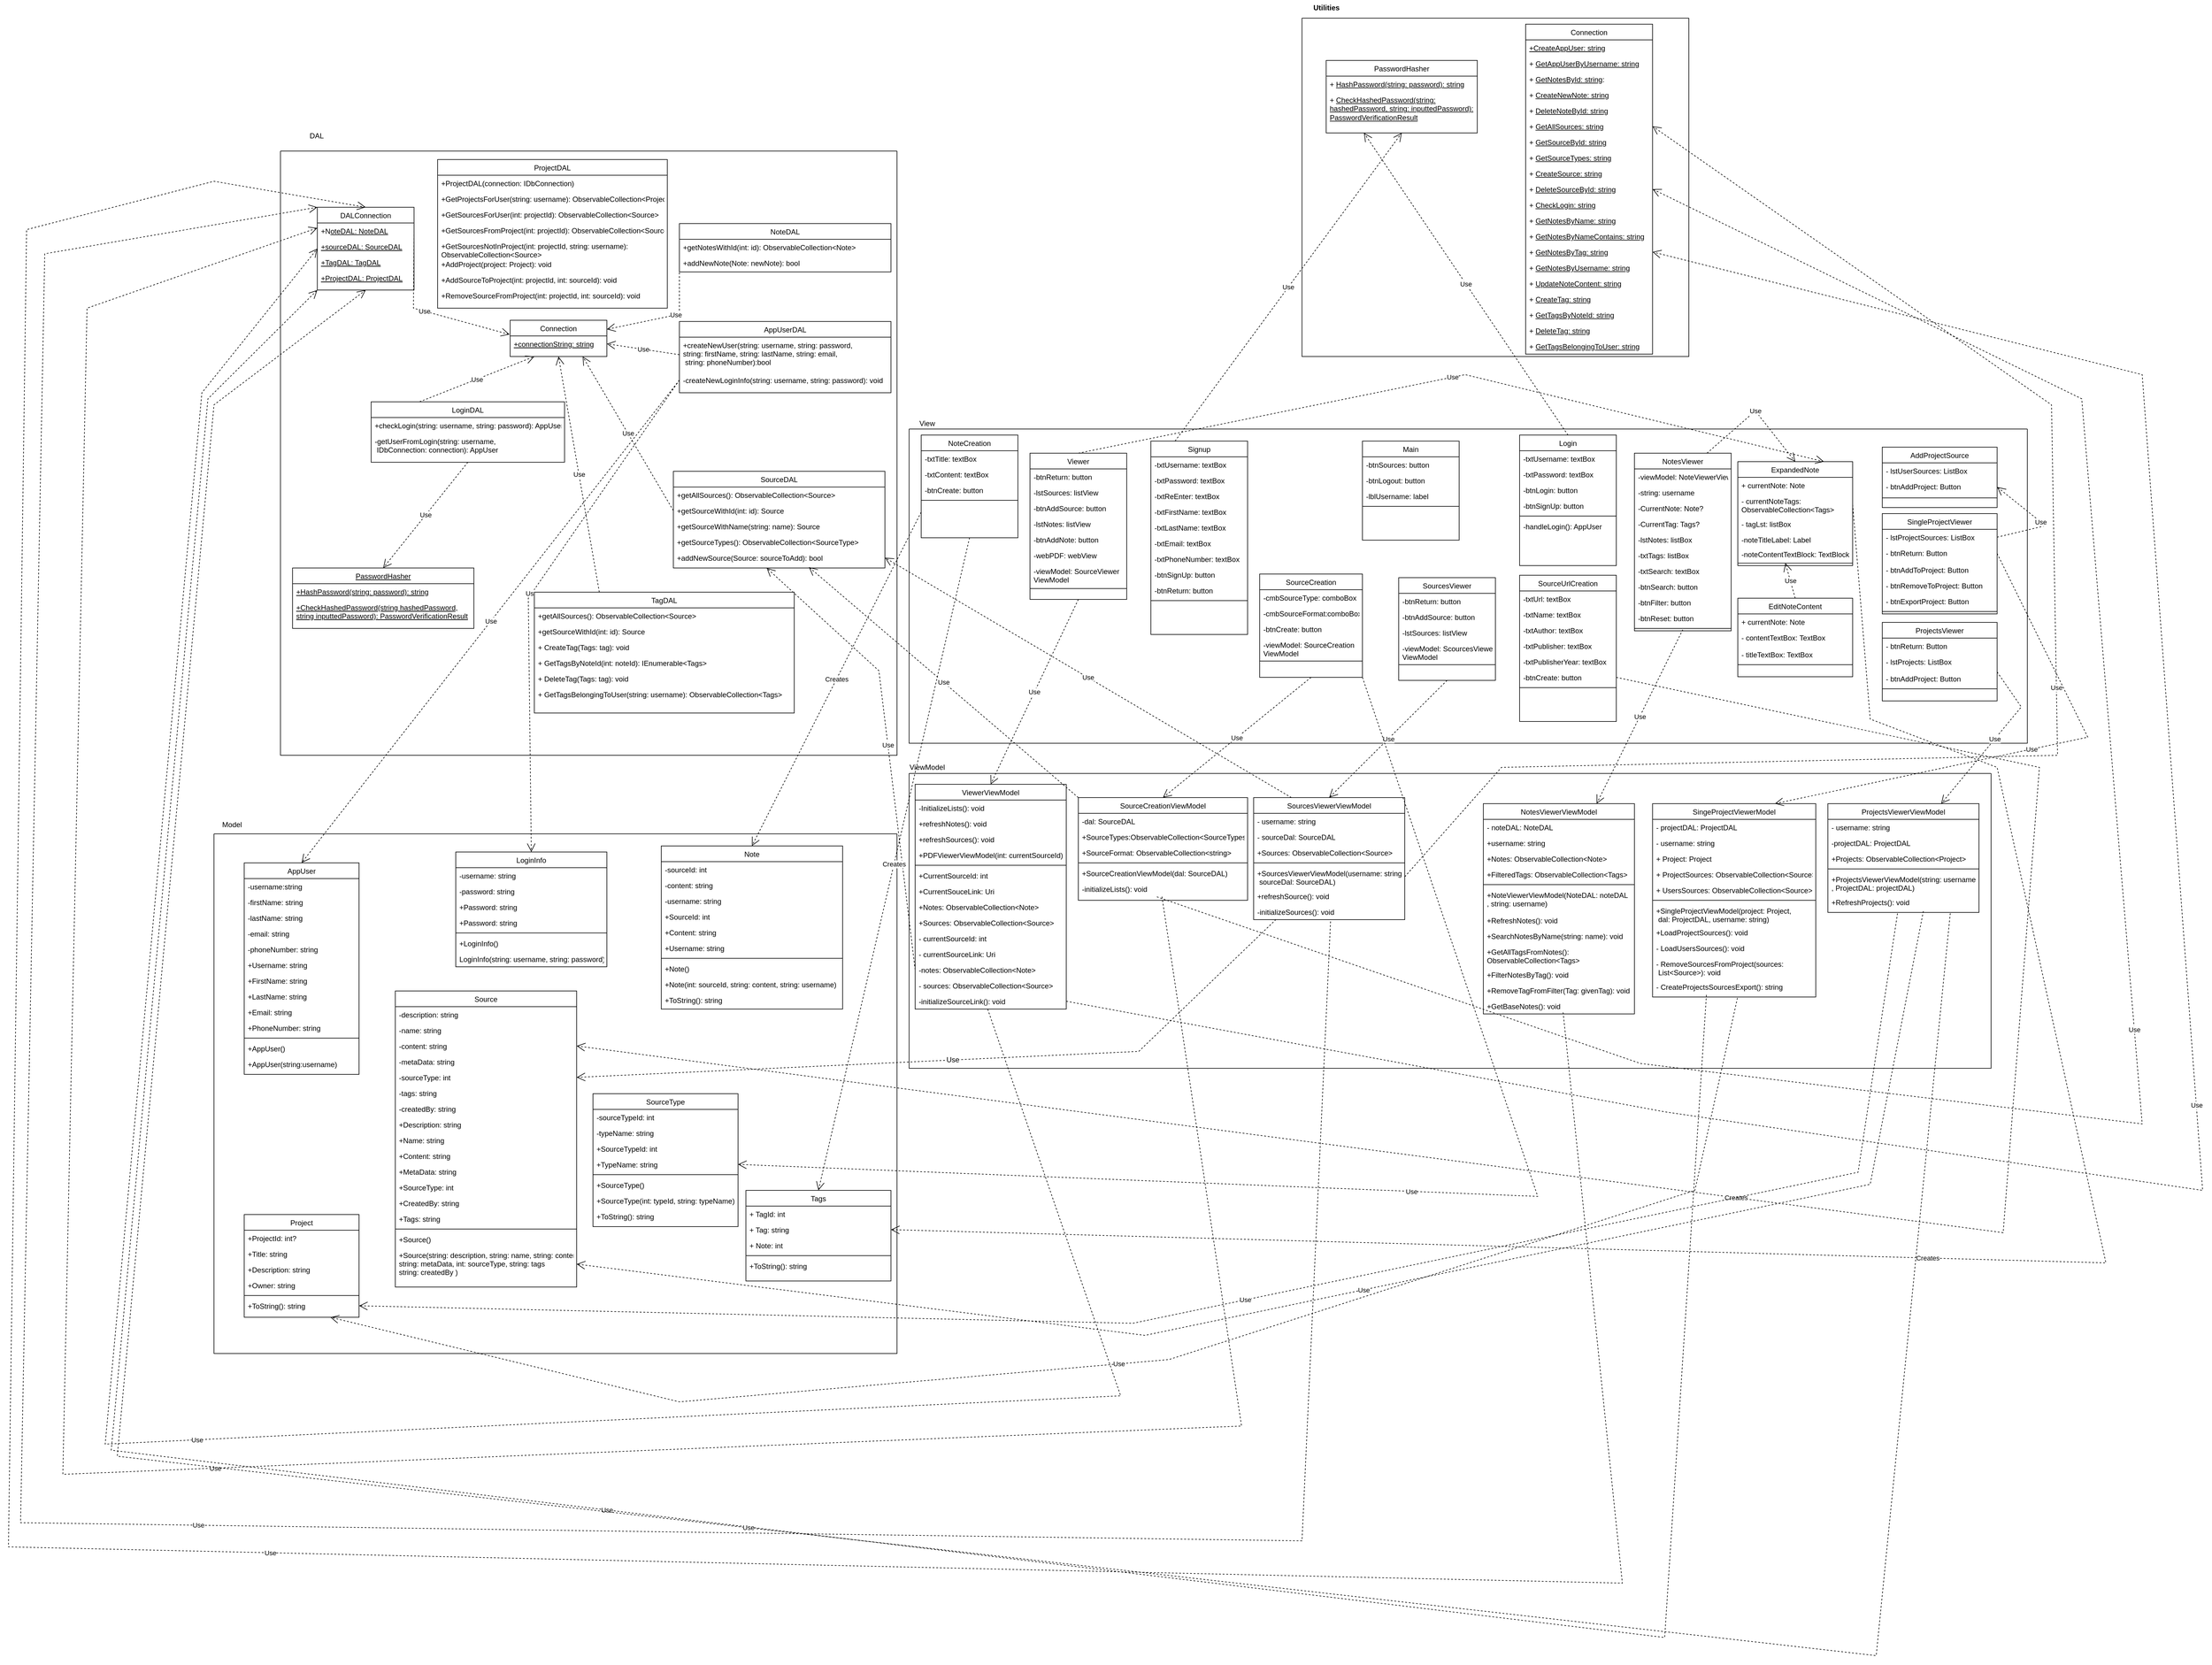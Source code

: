 <mxfile version="24.2.0" type="device">
  <diagram id="C5RBs43oDa-KdzZeNtuy" name="Page-1">
    <mxGraphModel dx="2296" dy="1948" grid="1" gridSize="10" guides="1" tooltips="1" connect="1" arrows="1" fold="1" page="1" pageScale="1" pageWidth="827" pageHeight="1169" math="0" shadow="0">
      <root>
        <mxCell id="WIyWlLk6GJQsqaUBKTNV-0" />
        <mxCell id="WIyWlLk6GJQsqaUBKTNV-1" parent="WIyWlLk6GJQsqaUBKTNV-0" />
        <mxCell id="eHy9ihu7SwEUVI_f0cZx-36" value="Connection" style="swimlane;fontStyle=0;align=center;verticalAlign=top;childLayout=stackLayout;horizontal=1;startSize=26;horizontalStack=0;resizeParent=1;resizeLast=0;collapsible=1;marginBottom=0;rounded=0;shadow=0;strokeWidth=1;" parent="WIyWlLk6GJQsqaUBKTNV-1" vertex="1">
          <mxGeometry x="-790" y="-140" width="160" height="60" as="geometry">
            <mxRectangle x="130" y="380" width="160" height="26" as="alternateBounds" />
          </mxGeometry>
        </mxCell>
        <mxCell id="eHy9ihu7SwEUVI_f0cZx-40" value="+connectionString: string" style="text;align=left;verticalAlign=top;spacingLeft=4;spacingRight=4;overflow=hidden;rotatable=0;points=[[0,0.5],[1,0.5]];portConstraint=eastwest;fontStyle=4" parent="eHy9ihu7SwEUVI_f0cZx-36" vertex="1">
          <mxGeometry y="26" width="160" height="26" as="geometry" />
        </mxCell>
        <mxCell id="eHy9ihu7SwEUVI_f0cZx-60" value="AppUserDAL" style="swimlane;fontStyle=0;align=center;verticalAlign=top;childLayout=stackLayout;horizontal=1;startSize=26;horizontalStack=0;resizeParent=1;resizeLast=0;collapsible=1;marginBottom=0;rounded=0;shadow=0;strokeWidth=1;" parent="WIyWlLk6GJQsqaUBKTNV-1" vertex="1">
          <mxGeometry x="-510" y="-138" width="350" height="118" as="geometry">
            <mxRectangle x="130" y="380" width="160" height="26" as="alternateBounds" />
          </mxGeometry>
        </mxCell>
        <mxCell id="eHy9ihu7SwEUVI_f0cZx-65" value="+createNewUser(string: username, string: password, &#xa;string: firstName, string: lastName, string: email,&#xa; string: phoneNumber):bool" style="text;align=left;verticalAlign=top;spacingLeft=4;spacingRight=4;overflow=hidden;rotatable=0;points=[[0,0.5],[1,0.5]];portConstraint=eastwest;" parent="eHy9ihu7SwEUVI_f0cZx-60" vertex="1">
          <mxGeometry y="26" width="350" height="58" as="geometry" />
        </mxCell>
        <mxCell id="eHy9ihu7SwEUVI_f0cZx-210" value="-createNewLoginInfo(string: username, string: password): void" style="text;align=left;verticalAlign=top;spacingLeft=4;spacingRight=4;overflow=hidden;rotatable=0;points=[[0,0.5],[1,0.5]];portConstraint=eastwest;" parent="eHy9ihu7SwEUVI_f0cZx-60" vertex="1">
          <mxGeometry y="84" width="350" height="26" as="geometry" />
        </mxCell>
        <mxCell id="eHy9ihu7SwEUVI_f0cZx-66" value="NoteDAL" style="swimlane;fontStyle=0;align=center;verticalAlign=top;childLayout=stackLayout;horizontal=1;startSize=26;horizontalStack=0;resizeParent=1;resizeLast=0;collapsible=1;marginBottom=0;rounded=0;shadow=0;strokeWidth=1;" parent="WIyWlLk6GJQsqaUBKTNV-1" vertex="1">
          <mxGeometry x="-510" y="-300" width="350" height="80" as="geometry">
            <mxRectangle x="130" y="380" width="160" height="26" as="alternateBounds" />
          </mxGeometry>
        </mxCell>
        <mxCell id="eHy9ihu7SwEUVI_f0cZx-71" value="+getNotesWithId(int: id): ObservableCollection&lt;Note&gt;" style="text;align=left;verticalAlign=top;spacingLeft=4;spacingRight=4;overflow=hidden;rotatable=0;points=[[0,0.5],[1,0.5]];portConstraint=eastwest;" parent="eHy9ihu7SwEUVI_f0cZx-66" vertex="1">
          <mxGeometry y="26" width="350" height="26" as="geometry" />
        </mxCell>
        <mxCell id="eHy9ihu7SwEUVI_f0cZx-213" value="+addNewNote(Note: newNote): bool" style="text;align=left;verticalAlign=top;spacingLeft=4;spacingRight=4;overflow=hidden;rotatable=0;points=[[0,0.5],[1,0.5]];portConstraint=eastwest;" parent="eHy9ihu7SwEUVI_f0cZx-66" vertex="1">
          <mxGeometry y="52" width="350" height="26" as="geometry" />
        </mxCell>
        <mxCell id="eHy9ihu7SwEUVI_f0cZx-72" value="PasswordHasher" style="swimlane;fontStyle=4;align=center;verticalAlign=top;childLayout=stackLayout;horizontal=1;startSize=26;horizontalStack=0;resizeParent=1;resizeLast=0;collapsible=1;marginBottom=0;rounded=0;shadow=0;strokeWidth=1;" parent="WIyWlLk6GJQsqaUBKTNV-1" vertex="1">
          <mxGeometry x="-1150" y="270" width="300" height="100" as="geometry">
            <mxRectangle x="130" y="380" width="160" height="26" as="alternateBounds" />
          </mxGeometry>
        </mxCell>
        <mxCell id="eHy9ihu7SwEUVI_f0cZx-76" value="+HashPassword(string: password): string" style="text;align=left;verticalAlign=top;spacingLeft=4;spacingRight=4;overflow=hidden;rotatable=0;points=[[0,0.5],[1,0.5]];portConstraint=eastwest;fontStyle=4" parent="eHy9ihu7SwEUVI_f0cZx-72" vertex="1">
          <mxGeometry y="26" width="300" height="26" as="geometry" />
        </mxCell>
        <mxCell id="eHy9ihu7SwEUVI_f0cZx-274" value="+CheckHashedPassword(string hashedPassword, &#xa;string inputtedPassword): PasswordVerificationResult" style="text;align=left;verticalAlign=top;spacingLeft=4;spacingRight=4;overflow=hidden;rotatable=0;points=[[0,0.5],[1,0.5]];portConstraint=eastwest;fontStyle=4" parent="eHy9ihu7SwEUVI_f0cZx-72" vertex="1">
          <mxGeometry y="52" width="300" height="48" as="geometry" />
        </mxCell>
        <mxCell id="eHy9ihu7SwEUVI_f0cZx-96" value="Note" style="swimlane;fontStyle=0;align=center;verticalAlign=top;childLayout=stackLayout;horizontal=1;startSize=26;horizontalStack=0;resizeParent=1;resizeLast=0;collapsible=1;marginBottom=0;rounded=0;shadow=0;strokeWidth=1;" parent="WIyWlLk6GJQsqaUBKTNV-1" vertex="1">
          <mxGeometry x="-540" y="730" width="300" height="270" as="geometry">
            <mxRectangle x="130" y="380" width="160" height="26" as="alternateBounds" />
          </mxGeometry>
        </mxCell>
        <mxCell id="eHy9ihu7SwEUVI_f0cZx-97" value="-sourceId: int" style="text;align=left;verticalAlign=top;spacingLeft=4;spacingRight=4;overflow=hidden;rotatable=0;points=[[0,0.5],[1,0.5]];portConstraint=eastwest;" parent="eHy9ihu7SwEUVI_f0cZx-96" vertex="1">
          <mxGeometry y="26" width="300" height="26" as="geometry" />
        </mxCell>
        <mxCell id="eHy9ihu7SwEUVI_f0cZx-98" value="-content: string" style="text;align=left;verticalAlign=top;spacingLeft=4;spacingRight=4;overflow=hidden;rotatable=0;points=[[0,0.5],[1,0.5]];portConstraint=eastwest;rounded=0;shadow=0;html=0;" parent="eHy9ihu7SwEUVI_f0cZx-96" vertex="1">
          <mxGeometry y="52" width="300" height="26" as="geometry" />
        </mxCell>
        <mxCell id="eHy9ihu7SwEUVI_f0cZx-240" value="-username: string" style="text;align=left;verticalAlign=top;spacingLeft=4;spacingRight=4;overflow=hidden;rotatable=0;points=[[0,0.5],[1,0.5]];portConstraint=eastwest;" parent="eHy9ihu7SwEUVI_f0cZx-96" vertex="1">
          <mxGeometry y="78" width="300" height="26" as="geometry" />
        </mxCell>
        <mxCell id="eHy9ihu7SwEUVI_f0cZx-242" value="+SourceId: int" style="text;align=left;verticalAlign=top;spacingLeft=4;spacingRight=4;overflow=hidden;rotatable=0;points=[[0,0.5],[1,0.5]];portConstraint=eastwest;" parent="eHy9ihu7SwEUVI_f0cZx-96" vertex="1">
          <mxGeometry y="104" width="300" height="26" as="geometry" />
        </mxCell>
        <mxCell id="eHy9ihu7SwEUVI_f0cZx-241" value="+Content: string" style="text;align=left;verticalAlign=top;spacingLeft=4;spacingRight=4;overflow=hidden;rotatable=0;points=[[0,0.5],[1,0.5]];portConstraint=eastwest;" parent="eHy9ihu7SwEUVI_f0cZx-96" vertex="1">
          <mxGeometry y="130" width="300" height="26" as="geometry" />
        </mxCell>
        <mxCell id="eHy9ihu7SwEUVI_f0cZx-243" value="+Username: string" style="text;align=left;verticalAlign=top;spacingLeft=4;spacingRight=4;overflow=hidden;rotatable=0;points=[[0,0.5],[1,0.5]];portConstraint=eastwest;" parent="eHy9ihu7SwEUVI_f0cZx-96" vertex="1">
          <mxGeometry y="156" width="300" height="26" as="geometry" />
        </mxCell>
        <mxCell id="eHy9ihu7SwEUVI_f0cZx-99" value="" style="line;html=1;strokeWidth=1;align=left;verticalAlign=middle;spacingTop=-1;spacingLeft=3;spacingRight=3;rotatable=0;labelPosition=right;points=[];portConstraint=eastwest;" parent="eHy9ihu7SwEUVI_f0cZx-96" vertex="1">
          <mxGeometry y="182" width="300" height="8" as="geometry" />
        </mxCell>
        <mxCell id="eHy9ihu7SwEUVI_f0cZx-245" value="+Note()" style="text;align=left;verticalAlign=top;spacingLeft=4;spacingRight=4;overflow=hidden;rotatable=0;points=[[0,0.5],[1,0.5]];portConstraint=eastwest;" parent="eHy9ihu7SwEUVI_f0cZx-96" vertex="1">
          <mxGeometry y="190" width="300" height="26" as="geometry" />
        </mxCell>
        <mxCell id="eHy9ihu7SwEUVI_f0cZx-244" value="+Note(int: sourceId, string: content, string: username)" style="text;align=left;verticalAlign=top;spacingLeft=4;spacingRight=4;overflow=hidden;rotatable=0;points=[[0,0.5],[1,0.5]];portConstraint=eastwest;" parent="eHy9ihu7SwEUVI_f0cZx-96" vertex="1">
          <mxGeometry y="216" width="300" height="26" as="geometry" />
        </mxCell>
        <mxCell id="eHy9ihu7SwEUVI_f0cZx-101" value="+ToString(): string" style="text;align=left;verticalAlign=top;spacingLeft=4;spacingRight=4;overflow=hidden;rotatable=0;points=[[0,0.5],[1,0.5]];portConstraint=eastwest;" parent="eHy9ihu7SwEUVI_f0cZx-96" vertex="1">
          <mxGeometry y="242" width="300" height="26" as="geometry" />
        </mxCell>
        <mxCell id="eHy9ihu7SwEUVI_f0cZx-108" value="Main" style="swimlane;fontStyle=0;align=center;verticalAlign=top;childLayout=stackLayout;horizontal=1;startSize=26;horizontalStack=0;resizeParent=1;resizeLast=0;collapsible=1;marginBottom=0;rounded=0;shadow=0;strokeWidth=1;" parent="WIyWlLk6GJQsqaUBKTNV-1" vertex="1">
          <mxGeometry x="620" y="60" width="160" height="164" as="geometry">
            <mxRectangle x="130" y="380" width="160" height="26" as="alternateBounds" />
          </mxGeometry>
        </mxCell>
        <mxCell id="eHy9ihu7SwEUVI_f0cZx-109" value="-btnSources: button" style="text;align=left;verticalAlign=top;spacingLeft=4;spacingRight=4;overflow=hidden;rotatable=0;points=[[0,0.5],[1,0.5]];portConstraint=eastwest;" parent="eHy9ihu7SwEUVI_f0cZx-108" vertex="1">
          <mxGeometry y="26" width="160" height="26" as="geometry" />
        </mxCell>
        <mxCell id="eHy9ihu7SwEUVI_f0cZx-279" value="-btnLogout: button" style="text;align=left;verticalAlign=top;spacingLeft=4;spacingRight=4;overflow=hidden;rotatable=0;points=[[0,0.5],[1,0.5]];portConstraint=eastwest;" parent="eHy9ihu7SwEUVI_f0cZx-108" vertex="1">
          <mxGeometry y="52" width="160" height="26" as="geometry" />
        </mxCell>
        <mxCell id="eHy9ihu7SwEUVI_f0cZx-282" value="-lblUsername: label" style="text;align=left;verticalAlign=top;spacingLeft=4;spacingRight=4;overflow=hidden;rotatable=0;points=[[0,0.5],[1,0.5]];portConstraint=eastwest;rounded=0;shadow=0;html=0;" parent="eHy9ihu7SwEUVI_f0cZx-108" vertex="1">
          <mxGeometry y="78" width="160" height="26" as="geometry" />
        </mxCell>
        <mxCell id="eHy9ihu7SwEUVI_f0cZx-111" value="" style="line;html=1;strokeWidth=1;align=left;verticalAlign=middle;spacingTop=-1;spacingLeft=3;spacingRight=3;rotatable=0;labelPosition=right;points=[];portConstraint=eastwest;" parent="eHy9ihu7SwEUVI_f0cZx-108" vertex="1">
          <mxGeometry y="104" width="160" height="8" as="geometry" />
        </mxCell>
        <mxCell id="eHy9ihu7SwEUVI_f0cZx-138" value="SourcesViewer" style="swimlane;fontStyle=0;align=center;verticalAlign=top;childLayout=stackLayout;horizontal=1;startSize=26;horizontalStack=0;resizeParent=1;resizeLast=0;collapsible=1;marginBottom=0;rounded=0;shadow=0;strokeWidth=1;" parent="WIyWlLk6GJQsqaUBKTNV-1" vertex="1">
          <mxGeometry x="680" y="286" width="160" height="170" as="geometry">
            <mxRectangle x="130" y="380" width="160" height="26" as="alternateBounds" />
          </mxGeometry>
        </mxCell>
        <mxCell id="eHy9ihu7SwEUVI_f0cZx-139" value="-btnReturn: button" style="text;align=left;verticalAlign=top;spacingLeft=4;spacingRight=4;overflow=hidden;rotatable=0;points=[[0,0.5],[1,0.5]];portConstraint=eastwest;" parent="eHy9ihu7SwEUVI_f0cZx-138" vertex="1">
          <mxGeometry y="26" width="160" height="26" as="geometry" />
        </mxCell>
        <mxCell id="eHy9ihu7SwEUVI_f0cZx-299" value="-btnAddSource: button" style="text;align=left;verticalAlign=top;spacingLeft=4;spacingRight=4;overflow=hidden;rotatable=0;points=[[0,0.5],[1,0.5]];portConstraint=eastwest;" parent="eHy9ihu7SwEUVI_f0cZx-138" vertex="1">
          <mxGeometry y="52" width="160" height="26" as="geometry" />
        </mxCell>
        <mxCell id="eHy9ihu7SwEUVI_f0cZx-302" value="-lstSources: listView" style="text;align=left;verticalAlign=top;spacingLeft=4;spacingRight=4;overflow=hidden;rotatable=0;points=[[0,0.5],[1,0.5]];portConstraint=eastwest;rounded=0;shadow=0;html=0;" parent="eHy9ihu7SwEUVI_f0cZx-138" vertex="1">
          <mxGeometry y="78" width="160" height="26" as="geometry" />
        </mxCell>
        <mxCell id="eHy9ihu7SwEUVI_f0cZx-351" value="-viewModel: ScourcesViewer&#xa;ViewModel" style="text;align=left;verticalAlign=top;spacingLeft=4;spacingRight=4;overflow=hidden;rotatable=0;points=[[0,0.5],[1,0.5]];portConstraint=eastwest;rounded=0;shadow=0;html=0;" parent="eHy9ihu7SwEUVI_f0cZx-138" vertex="1">
          <mxGeometry y="104" width="160" height="36" as="geometry" />
        </mxCell>
        <mxCell id="eHy9ihu7SwEUVI_f0cZx-141" value="" style="line;html=1;strokeWidth=1;align=left;verticalAlign=middle;spacingTop=-1;spacingLeft=3;spacingRight=3;rotatable=0;labelPosition=right;points=[];portConstraint=eastwest;" parent="eHy9ihu7SwEUVI_f0cZx-138" vertex="1">
          <mxGeometry y="140" width="160" height="8" as="geometry" />
        </mxCell>
        <mxCell id="eHy9ihu7SwEUVI_f0cZx-166" value="SourcesViewerViewModel" style="swimlane;fontStyle=0;align=center;verticalAlign=top;childLayout=stackLayout;horizontal=1;startSize=26;horizontalStack=0;resizeParent=1;resizeLast=0;collapsible=1;marginBottom=0;rounded=0;shadow=0;strokeWidth=1;" parent="WIyWlLk6GJQsqaUBKTNV-1" vertex="1">
          <mxGeometry x="440" y="650" width="250" height="202" as="geometry">
            <mxRectangle x="130" y="380" width="160" height="26" as="alternateBounds" />
          </mxGeometry>
        </mxCell>
        <mxCell id="eHy9ihu7SwEUVI_f0cZx-167" value="- username: string" style="text;align=left;verticalAlign=top;spacingLeft=4;spacingRight=4;overflow=hidden;rotatable=0;points=[[0,0.5],[1,0.5]];portConstraint=eastwest;" parent="eHy9ihu7SwEUVI_f0cZx-166" vertex="1">
          <mxGeometry y="26" width="250" height="26" as="geometry" />
        </mxCell>
        <mxCell id="tJahDvkP0xnLHg2eyGN--56" value="- sourceDal: SourceDAL" style="text;align=left;verticalAlign=top;spacingLeft=4;spacingRight=4;overflow=hidden;rotatable=0;points=[[0,0.5],[1,0.5]];portConstraint=eastwest;" vertex="1" parent="eHy9ihu7SwEUVI_f0cZx-166">
          <mxGeometry y="52" width="250" height="26" as="geometry" />
        </mxCell>
        <mxCell id="eHy9ihu7SwEUVI_f0cZx-169" value="+Sources: ObservableCollection&lt;Source&gt;" style="text;align=left;verticalAlign=top;spacingLeft=4;spacingRight=4;overflow=hidden;rotatable=0;points=[[0,0.5],[1,0.5]];portConstraint=eastwest;rounded=0;shadow=0;html=0;" parent="eHy9ihu7SwEUVI_f0cZx-166" vertex="1">
          <mxGeometry y="78" width="250" height="26" as="geometry" />
        </mxCell>
        <mxCell id="eHy9ihu7SwEUVI_f0cZx-170" value="" style="line;html=1;strokeWidth=1;align=left;verticalAlign=middle;spacingTop=-1;spacingLeft=3;spacingRight=3;rotatable=0;labelPosition=right;points=[];portConstraint=eastwest;" parent="eHy9ihu7SwEUVI_f0cZx-166" vertex="1">
          <mxGeometry y="104" width="250" height="8" as="geometry" />
        </mxCell>
        <mxCell id="eHy9ihu7SwEUVI_f0cZx-207" value="+SourcesViewerViewModel(username: string,&#xa; sourceDal: SourceDAL)" style="text;align=left;verticalAlign=top;spacingLeft=4;spacingRight=4;overflow=hidden;rotatable=0;points=[[0,0.5],[1,0.5]];portConstraint=eastwest;" parent="eHy9ihu7SwEUVI_f0cZx-166" vertex="1">
          <mxGeometry y="112" width="250" height="38" as="geometry" />
        </mxCell>
        <mxCell id="eHy9ihu7SwEUVI_f0cZx-172" value="+refreshSource(): void" style="text;align=left;verticalAlign=top;spacingLeft=4;spacingRight=4;overflow=hidden;rotatable=0;points=[[0,0.5],[1,0.5]];portConstraint=eastwest;" parent="eHy9ihu7SwEUVI_f0cZx-166" vertex="1">
          <mxGeometry y="150" width="250" height="26" as="geometry" />
        </mxCell>
        <mxCell id="eHy9ihu7SwEUVI_f0cZx-206" value="-initializeSources(): void" style="text;align=left;verticalAlign=top;spacingLeft=4;spacingRight=4;overflow=hidden;rotatable=0;points=[[0,0.5],[1,0.5]];portConstraint=eastwest;" parent="eHy9ihu7SwEUVI_f0cZx-166" vertex="1">
          <mxGeometry y="176" width="250" height="26" as="geometry" />
        </mxCell>
        <mxCell id="eHy9ihu7SwEUVI_f0cZx-173" value="SourceCreationViewModel" style="swimlane;fontStyle=0;align=center;verticalAlign=top;childLayout=stackLayout;horizontal=1;startSize=26;horizontalStack=0;resizeParent=1;resizeLast=0;collapsible=1;marginBottom=0;rounded=0;shadow=0;strokeWidth=1;" parent="WIyWlLk6GJQsqaUBKTNV-1" vertex="1">
          <mxGeometry x="150" y="650" width="280" height="170" as="geometry">
            <mxRectangle x="130" y="380" width="160" height="26" as="alternateBounds" />
          </mxGeometry>
        </mxCell>
        <mxCell id="eHy9ihu7SwEUVI_f0cZx-174" value="-dal: SourceDAL" style="text;align=left;verticalAlign=top;spacingLeft=4;spacingRight=4;overflow=hidden;rotatable=0;points=[[0,0.5],[1,0.5]];portConstraint=eastwest;" parent="eHy9ihu7SwEUVI_f0cZx-173" vertex="1">
          <mxGeometry y="26" width="280" height="26" as="geometry" />
        </mxCell>
        <mxCell id="eHy9ihu7SwEUVI_f0cZx-195" value="+SourceTypes:ObservableCollection&lt;SourceTypes&gt;" style="text;align=left;verticalAlign=top;spacingLeft=4;spacingRight=4;overflow=hidden;rotatable=0;points=[[0,0.5],[1,0.5]];portConstraint=eastwest;" parent="eHy9ihu7SwEUVI_f0cZx-173" vertex="1">
          <mxGeometry y="52" width="280" height="26" as="geometry" />
        </mxCell>
        <mxCell id="eHy9ihu7SwEUVI_f0cZx-194" value="+SourceFormat: ObservableCollection&lt;string&gt;" style="text;align=left;verticalAlign=top;spacingLeft=4;spacingRight=4;overflow=hidden;rotatable=0;points=[[0,0.5],[1,0.5]];portConstraint=eastwest;rounded=0;shadow=0;html=0;" parent="eHy9ihu7SwEUVI_f0cZx-173" vertex="1">
          <mxGeometry y="78" width="280" height="26" as="geometry" />
        </mxCell>
        <mxCell id="eHy9ihu7SwEUVI_f0cZx-177" value="" style="line;html=1;strokeWidth=1;align=left;verticalAlign=middle;spacingTop=-1;spacingLeft=3;spacingRight=3;rotatable=0;labelPosition=right;points=[];portConstraint=eastwest;" parent="eHy9ihu7SwEUVI_f0cZx-173" vertex="1">
          <mxGeometry y="104" width="280" height="8" as="geometry" />
        </mxCell>
        <mxCell id="eHy9ihu7SwEUVI_f0cZx-205" value="+SourceCreationViewModel(dal: SourceDAL)" style="text;align=left;verticalAlign=top;spacingLeft=4;spacingRight=4;overflow=hidden;rotatable=0;points=[[0,0.5],[1,0.5]];portConstraint=eastwest;" parent="eHy9ihu7SwEUVI_f0cZx-173" vertex="1">
          <mxGeometry y="112" width="280" height="26" as="geometry" />
        </mxCell>
        <mxCell id="eHy9ihu7SwEUVI_f0cZx-179" value="-initializeLists(): void" style="text;align=left;verticalAlign=top;spacingLeft=4;spacingRight=4;overflow=hidden;rotatable=0;points=[[0,0.5],[1,0.5]];portConstraint=eastwest;" parent="eHy9ihu7SwEUVI_f0cZx-173" vertex="1">
          <mxGeometry y="138" width="280" height="26" as="geometry" />
        </mxCell>
        <mxCell id="eHy9ihu7SwEUVI_f0cZx-180" value="ViewerViewModel" style="swimlane;fontStyle=0;align=center;verticalAlign=top;childLayout=stackLayout;horizontal=1;startSize=26;horizontalStack=0;resizeParent=1;resizeLast=0;collapsible=1;marginBottom=0;rounded=0;shadow=0;strokeWidth=1;" parent="WIyWlLk6GJQsqaUBKTNV-1" vertex="1">
          <mxGeometry x="-120" y="628" width="250" height="372" as="geometry">
            <mxRectangle x="130" y="380" width="160" height="26" as="alternateBounds" />
          </mxGeometry>
        </mxCell>
        <mxCell id="eHy9ihu7SwEUVI_f0cZx-201" value="-InitializeLists(): void" style="text;align=left;verticalAlign=top;spacingLeft=4;spacingRight=4;overflow=hidden;rotatable=0;points=[[0,0.5],[1,0.5]];portConstraint=eastwest;" parent="eHy9ihu7SwEUVI_f0cZx-180" vertex="1">
          <mxGeometry y="26" width="250" height="26" as="geometry" />
        </mxCell>
        <mxCell id="eHy9ihu7SwEUVI_f0cZx-203" value="+refreshNotes(): void" style="text;align=left;verticalAlign=top;spacingLeft=4;spacingRight=4;overflow=hidden;rotatable=0;points=[[0,0.5],[1,0.5]];portConstraint=eastwest;" parent="eHy9ihu7SwEUVI_f0cZx-180" vertex="1">
          <mxGeometry y="52" width="250" height="26" as="geometry" />
        </mxCell>
        <mxCell id="eHy9ihu7SwEUVI_f0cZx-202" value="+refreshSources(): void" style="text;align=left;verticalAlign=top;spacingLeft=4;spacingRight=4;overflow=hidden;rotatable=0;points=[[0,0.5],[1,0.5]];portConstraint=eastwest;" parent="eHy9ihu7SwEUVI_f0cZx-180" vertex="1">
          <mxGeometry y="78" width="250" height="26" as="geometry" />
        </mxCell>
        <mxCell id="eHy9ihu7SwEUVI_f0cZx-186" value="+PDFViewerViewModel(int: currentSourceId)" style="text;align=left;verticalAlign=top;spacingLeft=4;spacingRight=4;overflow=hidden;rotatable=0;points=[[0,0.5],[1,0.5]];portConstraint=eastwest;" parent="eHy9ihu7SwEUVI_f0cZx-180" vertex="1">
          <mxGeometry y="104" width="250" height="26" as="geometry" />
        </mxCell>
        <mxCell id="eHy9ihu7SwEUVI_f0cZx-184" value="" style="line;html=1;strokeWidth=1;align=left;verticalAlign=middle;spacingTop=-1;spacingLeft=3;spacingRight=3;rotatable=0;labelPosition=right;points=[];portConstraint=eastwest;" parent="eHy9ihu7SwEUVI_f0cZx-180" vertex="1">
          <mxGeometry y="130" width="250" height="8" as="geometry" />
        </mxCell>
        <mxCell id="eHy9ihu7SwEUVI_f0cZx-183" value="+CurrentSourceId: int" style="text;align=left;verticalAlign=top;spacingLeft=4;spacingRight=4;overflow=hidden;rotatable=0;points=[[0,0.5],[1,0.5]];portConstraint=eastwest;rounded=0;shadow=0;html=0;" parent="eHy9ihu7SwEUVI_f0cZx-180" vertex="1">
          <mxGeometry y="138" width="250" height="26" as="geometry" />
        </mxCell>
        <mxCell id="eHy9ihu7SwEUVI_f0cZx-200" value="+CurrentSouceLink: Uri" style="text;align=left;verticalAlign=top;spacingLeft=4;spacingRight=4;overflow=hidden;rotatable=0;points=[[0,0.5],[1,0.5]];portConstraint=eastwest;" parent="eHy9ihu7SwEUVI_f0cZx-180" vertex="1">
          <mxGeometry y="164" width="250" height="26" as="geometry" />
        </mxCell>
        <mxCell id="eHy9ihu7SwEUVI_f0cZx-197" value="+Notes: ObservableCollection&lt;Note&gt;" style="text;align=left;verticalAlign=top;spacingLeft=4;spacingRight=4;overflow=hidden;rotatable=0;points=[[0,0.5],[1,0.5]];portConstraint=eastwest;" parent="eHy9ihu7SwEUVI_f0cZx-180" vertex="1">
          <mxGeometry y="190" width="250" height="26" as="geometry" />
        </mxCell>
        <mxCell id="eHy9ihu7SwEUVI_f0cZx-196" value="+Sources: ObservableCollection&lt;Source&gt;" style="text;align=left;verticalAlign=top;spacingLeft=4;spacingRight=4;overflow=hidden;rotatable=0;points=[[0,0.5],[1,0.5]];portConstraint=eastwest;" parent="eHy9ihu7SwEUVI_f0cZx-180" vertex="1">
          <mxGeometry y="216" width="250" height="26" as="geometry" />
        </mxCell>
        <mxCell id="eHy9ihu7SwEUVI_f0cZx-199" value="- currentSourceId: int" style="text;align=left;verticalAlign=top;spacingLeft=4;spacingRight=4;overflow=hidden;rotatable=0;points=[[0,0.5],[1,0.5]];portConstraint=eastwest;" parent="eHy9ihu7SwEUVI_f0cZx-180" vertex="1">
          <mxGeometry y="242" width="250" height="26" as="geometry" />
        </mxCell>
        <mxCell id="eHy9ihu7SwEUVI_f0cZx-198" value="- currentSourceLink: Uri" style="text;align=left;verticalAlign=top;spacingLeft=4;spacingRight=4;overflow=hidden;rotatable=0;points=[[0,0.5],[1,0.5]];portConstraint=eastwest;" parent="eHy9ihu7SwEUVI_f0cZx-180" vertex="1">
          <mxGeometry y="268" width="250" height="26" as="geometry" />
        </mxCell>
        <mxCell id="eHy9ihu7SwEUVI_f0cZx-182" value="-notes: ObservableCollection&lt;Note&gt;" style="text;align=left;verticalAlign=top;spacingLeft=4;spacingRight=4;overflow=hidden;rotatable=0;points=[[0,0.5],[1,0.5]];portConstraint=eastwest;rounded=0;shadow=0;html=0;" parent="eHy9ihu7SwEUVI_f0cZx-180" vertex="1">
          <mxGeometry y="294" width="250" height="26" as="geometry" />
        </mxCell>
        <mxCell id="eHy9ihu7SwEUVI_f0cZx-181" value="- sources: ObservableCollection&lt;Source&gt;" style="text;align=left;verticalAlign=top;spacingLeft=4;spacingRight=4;overflow=hidden;rotatable=0;points=[[0,0.5],[1,0.5]];portConstraint=eastwest;" parent="eHy9ihu7SwEUVI_f0cZx-180" vertex="1">
          <mxGeometry y="320" width="250" height="26" as="geometry" />
        </mxCell>
        <mxCell id="eHy9ihu7SwEUVI_f0cZx-204" value="-initializeSourceLink(): void" style="text;align=left;verticalAlign=top;spacingLeft=4;spacingRight=4;overflow=hidden;rotatable=0;points=[[0,0.5],[1,0.5]];portConstraint=eastwest;" parent="eHy9ihu7SwEUVI_f0cZx-180" vertex="1">
          <mxGeometry y="346" width="250" height="26" as="geometry" />
        </mxCell>
        <mxCell id="eHy9ihu7SwEUVI_f0cZx-324" value="Use" style="endArrow=open;endSize=12;dashed=1;html=1;rounded=0;exitX=0.5;exitY=1;exitDx=0;exitDy=0;entryX=0.5;entryY=0;entryDx=0;entryDy=0;" parent="WIyWlLk6GJQsqaUBKTNV-1" source="eHy9ihu7SwEUVI_f0cZx-126" target="eHy9ihu7SwEUVI_f0cZx-173" edge="1">
          <mxGeometry width="160" relative="1" as="geometry">
            <mxPoint x="291" y="585" as="sourcePoint" />
            <mxPoint x="200" y="316" as="targetPoint" />
          </mxGeometry>
        </mxCell>
        <mxCell id="eHy9ihu7SwEUVI_f0cZx-325" value="Use" style="endArrow=open;endSize=12;dashed=1;html=1;rounded=0;exitX=0.5;exitY=1;exitDx=0;exitDy=0;entryX=0.5;entryY=0;entryDx=0;entryDy=0;" parent="WIyWlLk6GJQsqaUBKTNV-1" source="eHy9ihu7SwEUVI_f0cZx-120" target="eHy9ihu7SwEUVI_f0cZx-180" edge="1">
          <mxGeometry width="160" relative="1" as="geometry">
            <mxPoint x="205" y="360" as="sourcePoint" />
            <mxPoint x="100" y="525" as="targetPoint" />
          </mxGeometry>
        </mxCell>
        <mxCell id="eHy9ihu7SwEUVI_f0cZx-326" value="Use" style="endArrow=open;endSize=12;dashed=1;html=1;rounded=0;exitX=0;exitY=0.5;exitDx=0;exitDy=0;entryX=1;entryY=0.25;entryDx=0;entryDy=0;" parent="WIyWlLk6GJQsqaUBKTNV-1" source="eHy9ihu7SwEUVI_f0cZx-71" target="eHy9ihu7SwEUVI_f0cZx-36" edge="1">
          <mxGeometry width="160" relative="1" as="geometry">
            <mxPoint x="-560" y="-150" as="sourcePoint" />
            <mxPoint x="-545" y="-41" as="targetPoint" />
            <Array as="points">
              <mxPoint x="-510" y="-150" />
            </Array>
          </mxGeometry>
        </mxCell>
        <mxCell id="eHy9ihu7SwEUVI_f0cZx-327" value="Use" style="endArrow=open;endSize=12;dashed=1;html=1;rounded=0;exitX=0;exitY=0.5;exitDx=0;exitDy=0;entryX=1;entryY=0.5;entryDx=0;entryDy=0;" parent="WIyWlLk6GJQsqaUBKTNV-1" source="eHy9ihu7SwEUVI_f0cZx-65" target="eHy9ihu7SwEUVI_f0cZx-40" edge="1">
          <mxGeometry width="160" relative="1" as="geometry">
            <mxPoint x="-500" y="-251" as="sourcePoint" />
            <mxPoint x="-620" y="-115" as="targetPoint" />
          </mxGeometry>
        </mxCell>
        <mxCell id="eHy9ihu7SwEUVI_f0cZx-328" value="Use" style="endArrow=open;endSize=12;dashed=1;html=1;rounded=0;exitX=0;exitY=0.5;exitDx=0;exitDy=0;entryX=0.75;entryY=1;entryDx=0;entryDy=0;" parent="WIyWlLk6GJQsqaUBKTNV-1" source="eHy9ihu7SwEUVI_f0cZx-44" target="eHy9ihu7SwEUVI_f0cZx-36" edge="1">
          <mxGeometry width="160" relative="1" as="geometry">
            <mxPoint x="-490" y="-241" as="sourcePoint" />
            <mxPoint x="-610" y="-105" as="targetPoint" />
          </mxGeometry>
        </mxCell>
        <mxCell id="eHy9ihu7SwEUVI_f0cZx-329" value="Use" style="endArrow=open;endSize=12;dashed=1;html=1;rounded=0;entryX=0.25;entryY=1;entryDx=0;entryDy=0;exitX=0.25;exitY=0;exitDx=0;exitDy=0;" parent="WIyWlLk6GJQsqaUBKTNV-1" source="eHy9ihu7SwEUVI_f0cZx-48" target="eHy9ihu7SwEUVI_f0cZx-36" edge="1">
          <mxGeometry width="160" relative="1" as="geometry">
            <mxPoint x="-570" y="240" as="sourcePoint" />
            <mxPoint x="-600" y="-95" as="targetPoint" />
          </mxGeometry>
        </mxCell>
        <mxCell id="eHy9ihu7SwEUVI_f0cZx-330" value="Use" style="endArrow=open;endSize=12;dashed=1;html=1;rounded=0;exitX=0.5;exitY=1;exitDx=0;exitDy=0;entryX=0.5;entryY=0;entryDx=0;entryDy=0;" parent="WIyWlLk6GJQsqaUBKTNV-1" source="eHy9ihu7SwEUVI_f0cZx-48" target="eHy9ihu7SwEUVI_f0cZx-72" edge="1">
          <mxGeometry width="160" relative="1" as="geometry">
            <mxPoint x="-20" y="-190" as="sourcePoint" />
            <mxPoint x="-90" as="targetPoint" />
          </mxGeometry>
        </mxCell>
        <mxCell id="eHy9ihu7SwEUVI_f0cZx-332" value="" style="swimlane;startSize=0;" parent="WIyWlLk6GJQsqaUBKTNV-1" vertex="1">
          <mxGeometry x="-1280" y="710" width="1130" height="860" as="geometry">
            <mxRectangle x="120" y="-760" width="50" height="40" as="alternateBounds" />
          </mxGeometry>
        </mxCell>
        <mxCell id="eHy9ihu7SwEUVI_f0cZx-90" value="LoginInfo" style="swimlane;fontStyle=0;align=center;verticalAlign=top;childLayout=stackLayout;horizontal=1;startSize=26;horizontalStack=0;resizeParent=1;resizeLast=0;collapsible=1;marginBottom=0;rounded=0;shadow=0;strokeWidth=1;" parent="eHy9ihu7SwEUVI_f0cZx-332" vertex="1">
          <mxGeometry x="400" y="30" width="250" height="190" as="geometry">
            <mxRectangle x="130" y="380" width="160" height="26" as="alternateBounds" />
          </mxGeometry>
        </mxCell>
        <mxCell id="eHy9ihu7SwEUVI_f0cZx-91" value="-username: string" style="text;align=left;verticalAlign=top;spacingLeft=4;spacingRight=4;overflow=hidden;rotatable=0;points=[[0,0.5],[1,0.5]];portConstraint=eastwest;" parent="eHy9ihu7SwEUVI_f0cZx-90" vertex="1">
          <mxGeometry y="26" width="250" height="26" as="geometry" />
        </mxCell>
        <mxCell id="eHy9ihu7SwEUVI_f0cZx-237" value="-password: string" style="text;align=left;verticalAlign=top;spacingLeft=4;spacingRight=4;overflow=hidden;rotatable=0;points=[[0,0.5],[1,0.5]];portConstraint=eastwest;rounded=0;shadow=0;html=0;" parent="eHy9ihu7SwEUVI_f0cZx-90" vertex="1">
          <mxGeometry y="52" width="250" height="26" as="geometry" />
        </mxCell>
        <mxCell id="eHy9ihu7SwEUVI_f0cZx-238" value="+Password: string" style="text;align=left;verticalAlign=top;spacingLeft=4;spacingRight=4;overflow=hidden;rotatable=0;points=[[0,0.5],[1,0.5]];portConstraint=eastwest;rounded=0;shadow=0;html=0;" parent="eHy9ihu7SwEUVI_f0cZx-90" vertex="1">
          <mxGeometry y="78" width="250" height="26" as="geometry" />
        </mxCell>
        <mxCell id="eHy9ihu7SwEUVI_f0cZx-92" value="+Password: string" style="text;align=left;verticalAlign=top;spacingLeft=4;spacingRight=4;overflow=hidden;rotatable=0;points=[[0,0.5],[1,0.5]];portConstraint=eastwest;rounded=0;shadow=0;html=0;" parent="eHy9ihu7SwEUVI_f0cZx-90" vertex="1">
          <mxGeometry y="104" width="250" height="26" as="geometry" />
        </mxCell>
        <mxCell id="eHy9ihu7SwEUVI_f0cZx-93" value="" style="line;html=1;strokeWidth=1;align=left;verticalAlign=middle;spacingTop=-1;spacingLeft=3;spacingRight=3;rotatable=0;labelPosition=right;points=[];portConstraint=eastwest;" parent="eHy9ihu7SwEUVI_f0cZx-90" vertex="1">
          <mxGeometry y="130" width="250" height="8" as="geometry" />
        </mxCell>
        <mxCell id="eHy9ihu7SwEUVI_f0cZx-95" value="+LoginInfo()" style="text;align=left;verticalAlign=top;spacingLeft=4;spacingRight=4;overflow=hidden;rotatable=0;points=[[0,0.5],[1,0.5]];portConstraint=eastwest;" parent="eHy9ihu7SwEUVI_f0cZx-90" vertex="1">
          <mxGeometry y="138" width="250" height="26" as="geometry" />
        </mxCell>
        <mxCell id="eHy9ihu7SwEUVI_f0cZx-239" value="LoginInfo(string: username, string: password)" style="text;align=left;verticalAlign=top;spacingLeft=4;spacingRight=4;overflow=hidden;rotatable=0;points=[[0,0.5],[1,0.5]];portConstraint=eastwest;rounded=0;shadow=0;html=0;" parent="eHy9ihu7SwEUVI_f0cZx-90" vertex="1">
          <mxGeometry y="164" width="250" height="26" as="geometry" />
        </mxCell>
        <mxCell id="eHy9ihu7SwEUVI_f0cZx-84" value="AppUser" style="swimlane;fontStyle=0;align=center;verticalAlign=top;childLayout=stackLayout;horizontal=1;startSize=26;horizontalStack=0;resizeParent=1;resizeLast=0;collapsible=1;marginBottom=0;rounded=0;shadow=0;strokeWidth=1;" parent="eHy9ihu7SwEUVI_f0cZx-332" vertex="1">
          <mxGeometry x="50" y="48" width="190" height="350" as="geometry">
            <mxRectangle x="130" y="380" width="160" height="26" as="alternateBounds" />
          </mxGeometry>
        </mxCell>
        <mxCell id="eHy9ihu7SwEUVI_f0cZx-85" value="-username:string" style="text;align=left;verticalAlign=top;spacingLeft=4;spacingRight=4;overflow=hidden;rotatable=0;points=[[0,0.5],[1,0.5]];portConstraint=eastwest;" parent="eHy9ihu7SwEUVI_f0cZx-84" vertex="1">
          <mxGeometry y="26" width="190" height="26" as="geometry" />
        </mxCell>
        <mxCell id="eHy9ihu7SwEUVI_f0cZx-86" value="-firstName: string" style="text;align=left;verticalAlign=top;spacingLeft=4;spacingRight=4;overflow=hidden;rotatable=0;points=[[0,0.5],[1,0.5]];portConstraint=eastwest;rounded=0;shadow=0;html=0;" parent="eHy9ihu7SwEUVI_f0cZx-84" vertex="1">
          <mxGeometry y="52" width="190" height="26" as="geometry" />
        </mxCell>
        <mxCell id="eHy9ihu7SwEUVI_f0cZx-223" value="-lastName: string" style="text;align=left;verticalAlign=top;spacingLeft=4;spacingRight=4;overflow=hidden;rotatable=0;points=[[0,0.5],[1,0.5]];portConstraint=eastwest;rounded=0;shadow=0;html=0;" parent="eHy9ihu7SwEUVI_f0cZx-84" vertex="1">
          <mxGeometry y="78" width="190" height="26" as="geometry" />
        </mxCell>
        <mxCell id="eHy9ihu7SwEUVI_f0cZx-224" value="-email: string" style="text;align=left;verticalAlign=top;spacingLeft=4;spacingRight=4;overflow=hidden;rotatable=0;points=[[0,0.5],[1,0.5]];portConstraint=eastwest;rounded=0;shadow=0;html=0;" parent="eHy9ihu7SwEUVI_f0cZx-84" vertex="1">
          <mxGeometry y="104" width="190" height="26" as="geometry" />
        </mxCell>
        <mxCell id="eHy9ihu7SwEUVI_f0cZx-225" value="-phoneNumber: string" style="text;align=left;verticalAlign=top;spacingLeft=4;spacingRight=4;overflow=hidden;rotatable=0;points=[[0,0.5],[1,0.5]];portConstraint=eastwest;rounded=0;shadow=0;html=0;" parent="eHy9ihu7SwEUVI_f0cZx-84" vertex="1">
          <mxGeometry y="130" width="190" height="26" as="geometry" />
        </mxCell>
        <mxCell id="eHy9ihu7SwEUVI_f0cZx-228" value="+Username: string" style="text;align=left;verticalAlign=top;spacingLeft=4;spacingRight=4;overflow=hidden;rotatable=0;points=[[0,0.5],[1,0.5]];portConstraint=eastwest;rounded=0;shadow=0;html=0;" parent="eHy9ihu7SwEUVI_f0cZx-84" vertex="1">
          <mxGeometry y="156" width="190" height="26" as="geometry" />
        </mxCell>
        <mxCell id="eHy9ihu7SwEUVI_f0cZx-231" value="+FirstName: string" style="text;align=left;verticalAlign=top;spacingLeft=4;spacingRight=4;overflow=hidden;rotatable=0;points=[[0,0.5],[1,0.5]];portConstraint=eastwest;rounded=0;shadow=0;html=0;" parent="eHy9ihu7SwEUVI_f0cZx-84" vertex="1">
          <mxGeometry y="182" width="190" height="26" as="geometry" />
        </mxCell>
        <mxCell id="eHy9ihu7SwEUVI_f0cZx-232" value="+LastName: string" style="text;align=left;verticalAlign=top;spacingLeft=4;spacingRight=4;overflow=hidden;rotatable=0;points=[[0,0.5],[1,0.5]];portConstraint=eastwest;rounded=0;shadow=0;html=0;" parent="eHy9ihu7SwEUVI_f0cZx-84" vertex="1">
          <mxGeometry y="208" width="190" height="26" as="geometry" />
        </mxCell>
        <mxCell id="eHy9ihu7SwEUVI_f0cZx-233" value="+Email: string" style="text;align=left;verticalAlign=top;spacingLeft=4;spacingRight=4;overflow=hidden;rotatable=0;points=[[0,0.5],[1,0.5]];portConstraint=eastwest;rounded=0;shadow=0;html=0;" parent="eHy9ihu7SwEUVI_f0cZx-84" vertex="1">
          <mxGeometry y="234" width="190" height="26" as="geometry" />
        </mxCell>
        <mxCell id="eHy9ihu7SwEUVI_f0cZx-234" value="+PhoneNumber: string" style="text;align=left;verticalAlign=top;spacingLeft=4;spacingRight=4;overflow=hidden;rotatable=0;points=[[0,0.5],[1,0.5]];portConstraint=eastwest;rounded=0;shadow=0;html=0;" parent="eHy9ihu7SwEUVI_f0cZx-84" vertex="1">
          <mxGeometry y="260" width="190" height="26" as="geometry" />
        </mxCell>
        <mxCell id="eHy9ihu7SwEUVI_f0cZx-87" value="" style="line;html=1;strokeWidth=1;align=left;verticalAlign=middle;spacingTop=-1;spacingLeft=3;spacingRight=3;rotatable=0;labelPosition=right;points=[];portConstraint=eastwest;" parent="eHy9ihu7SwEUVI_f0cZx-84" vertex="1">
          <mxGeometry y="286" width="190" height="8" as="geometry" />
        </mxCell>
        <mxCell id="eHy9ihu7SwEUVI_f0cZx-89" value="+AppUser()" style="text;align=left;verticalAlign=top;spacingLeft=4;spacingRight=4;overflow=hidden;rotatable=0;points=[[0,0.5],[1,0.5]];portConstraint=eastwest;" parent="eHy9ihu7SwEUVI_f0cZx-84" vertex="1">
          <mxGeometry y="294" width="190" height="26" as="geometry" />
        </mxCell>
        <mxCell id="eHy9ihu7SwEUVI_f0cZx-236" value="+AppUser(string:username)" style="text;align=left;verticalAlign=top;spacingLeft=4;spacingRight=4;overflow=hidden;rotatable=0;points=[[0,0.5],[1,0.5]];portConstraint=eastwest;" parent="eHy9ihu7SwEUVI_f0cZx-84" vertex="1">
          <mxGeometry y="320" width="190" height="26" as="geometry" />
        </mxCell>
        <mxCell id="eHy9ihu7SwEUVI_f0cZx-78" value="Source" style="swimlane;fontStyle=0;align=center;verticalAlign=top;childLayout=stackLayout;horizontal=1;startSize=26;horizontalStack=0;resizeParent=1;resizeLast=0;collapsible=1;marginBottom=0;rounded=0;shadow=0;strokeWidth=1;" parent="eHy9ihu7SwEUVI_f0cZx-332" vertex="1">
          <mxGeometry x="300" y="260" width="300" height="490" as="geometry">
            <mxRectangle x="130" y="380" width="160" height="26" as="alternateBounds" />
          </mxGeometry>
        </mxCell>
        <mxCell id="eHy9ihu7SwEUVI_f0cZx-79" value="-description: string" style="text;align=left;verticalAlign=top;spacingLeft=4;spacingRight=4;overflow=hidden;rotatable=0;points=[[0,0.5],[1,0.5]];portConstraint=eastwest;" parent="eHy9ihu7SwEUVI_f0cZx-78" vertex="1">
          <mxGeometry y="26" width="300" height="26" as="geometry" />
        </mxCell>
        <mxCell id="eHy9ihu7SwEUVI_f0cZx-80" value="-name: string" style="text;align=left;verticalAlign=top;spacingLeft=4;spacingRight=4;overflow=hidden;rotatable=0;points=[[0,0.5],[1,0.5]];portConstraint=eastwest;rounded=0;shadow=0;html=0;" parent="eHy9ihu7SwEUVI_f0cZx-78" vertex="1">
          <mxGeometry y="52" width="300" height="26" as="geometry" />
        </mxCell>
        <mxCell id="eHy9ihu7SwEUVI_f0cZx-247" value="-content: string" style="text;align=left;verticalAlign=top;spacingLeft=4;spacingRight=4;overflow=hidden;rotatable=0;points=[[0,0.5],[1,0.5]];portConstraint=eastwest;" parent="eHy9ihu7SwEUVI_f0cZx-78" vertex="1">
          <mxGeometry y="78" width="300" height="26" as="geometry" />
        </mxCell>
        <mxCell id="eHy9ihu7SwEUVI_f0cZx-249" value="-metaData: string" style="text;align=left;verticalAlign=top;spacingLeft=4;spacingRight=4;overflow=hidden;rotatable=0;points=[[0,0.5],[1,0.5]];portConstraint=eastwest;rounded=0;shadow=0;html=0;" parent="eHy9ihu7SwEUVI_f0cZx-78" vertex="1">
          <mxGeometry y="104" width="300" height="26" as="geometry" />
        </mxCell>
        <mxCell id="eHy9ihu7SwEUVI_f0cZx-248" value="-sourceType: int" style="text;align=left;verticalAlign=top;spacingLeft=4;spacingRight=4;overflow=hidden;rotatable=0;points=[[0,0.5],[1,0.5]];portConstraint=eastwest;rounded=0;shadow=0;html=0;" parent="eHy9ihu7SwEUVI_f0cZx-78" vertex="1">
          <mxGeometry y="130" width="300" height="26" as="geometry" />
        </mxCell>
        <mxCell id="eHy9ihu7SwEUVI_f0cZx-259" value="-tags: string" style="text;align=left;verticalAlign=top;spacingLeft=4;spacingRight=4;overflow=hidden;rotatable=0;points=[[0,0.5],[1,0.5]];portConstraint=eastwest;" parent="eHy9ihu7SwEUVI_f0cZx-78" vertex="1">
          <mxGeometry y="156" width="300" height="26" as="geometry" />
        </mxCell>
        <mxCell id="eHy9ihu7SwEUVI_f0cZx-261" value="-createdBy: string" style="text;align=left;verticalAlign=top;spacingLeft=4;spacingRight=4;overflow=hidden;rotatable=0;points=[[0,0.5],[1,0.5]];portConstraint=eastwest;rounded=0;shadow=0;html=0;" parent="eHy9ihu7SwEUVI_f0cZx-78" vertex="1">
          <mxGeometry y="182" width="300" height="26" as="geometry" />
        </mxCell>
        <mxCell id="eHy9ihu7SwEUVI_f0cZx-262" value="+Description: string" style="text;align=left;verticalAlign=top;spacingLeft=4;spacingRight=4;overflow=hidden;rotatable=0;points=[[0,0.5],[1,0.5]];portConstraint=eastwest;" parent="eHy9ihu7SwEUVI_f0cZx-78" vertex="1">
          <mxGeometry y="208" width="300" height="26" as="geometry" />
        </mxCell>
        <mxCell id="eHy9ihu7SwEUVI_f0cZx-263" value="+Name: string" style="text;align=left;verticalAlign=top;spacingLeft=4;spacingRight=4;overflow=hidden;rotatable=0;points=[[0,0.5],[1,0.5]];portConstraint=eastwest;rounded=0;shadow=0;html=0;" parent="eHy9ihu7SwEUVI_f0cZx-78" vertex="1">
          <mxGeometry y="234" width="300" height="26" as="geometry" />
        </mxCell>
        <mxCell id="eHy9ihu7SwEUVI_f0cZx-264" value="+Content: string" style="text;align=left;verticalAlign=top;spacingLeft=4;spacingRight=4;overflow=hidden;rotatable=0;points=[[0,0.5],[1,0.5]];portConstraint=eastwest;" parent="eHy9ihu7SwEUVI_f0cZx-78" vertex="1">
          <mxGeometry y="260" width="300" height="26" as="geometry" />
        </mxCell>
        <mxCell id="eHy9ihu7SwEUVI_f0cZx-265" value="+MetaData: string" style="text;align=left;verticalAlign=top;spacingLeft=4;spacingRight=4;overflow=hidden;rotatable=0;points=[[0,0.5],[1,0.5]];portConstraint=eastwest;rounded=0;shadow=0;html=0;" parent="eHy9ihu7SwEUVI_f0cZx-78" vertex="1">
          <mxGeometry y="286" width="300" height="26" as="geometry" />
        </mxCell>
        <mxCell id="eHy9ihu7SwEUVI_f0cZx-266" value="+SourceType: int" style="text;align=left;verticalAlign=top;spacingLeft=4;spacingRight=4;overflow=hidden;rotatable=0;points=[[0,0.5],[1,0.5]];portConstraint=eastwest;rounded=0;shadow=0;html=0;" parent="eHy9ihu7SwEUVI_f0cZx-78" vertex="1">
          <mxGeometry y="312" width="300" height="26" as="geometry" />
        </mxCell>
        <mxCell id="eHy9ihu7SwEUVI_f0cZx-268" value="+CreatedBy: string" style="text;align=left;verticalAlign=top;spacingLeft=4;spacingRight=4;overflow=hidden;rotatable=0;points=[[0,0.5],[1,0.5]];portConstraint=eastwest;rounded=0;shadow=0;html=0;" parent="eHy9ihu7SwEUVI_f0cZx-78" vertex="1">
          <mxGeometry y="338" width="300" height="26" as="geometry" />
        </mxCell>
        <mxCell id="eHy9ihu7SwEUVI_f0cZx-267" value="+Tags: string" style="text;align=left;verticalAlign=top;spacingLeft=4;spacingRight=4;overflow=hidden;rotatable=0;points=[[0,0.5],[1,0.5]];portConstraint=eastwest;" parent="eHy9ihu7SwEUVI_f0cZx-78" vertex="1">
          <mxGeometry y="364" width="300" height="26" as="geometry" />
        </mxCell>
        <mxCell id="eHy9ihu7SwEUVI_f0cZx-81" value="" style="line;html=1;strokeWidth=1;align=left;verticalAlign=middle;spacingTop=-1;spacingLeft=3;spacingRight=3;rotatable=0;labelPosition=right;points=[];portConstraint=eastwest;" parent="eHy9ihu7SwEUVI_f0cZx-78" vertex="1">
          <mxGeometry y="390" width="300" height="8" as="geometry" />
        </mxCell>
        <mxCell id="eHy9ihu7SwEUVI_f0cZx-269" value="+Source()" style="text;align=left;verticalAlign=top;spacingLeft=4;spacingRight=4;overflow=hidden;rotatable=0;points=[[0,0.5],[1,0.5]];portConstraint=eastwest;" parent="eHy9ihu7SwEUVI_f0cZx-78" vertex="1">
          <mxGeometry y="398" width="300" height="26" as="geometry" />
        </mxCell>
        <mxCell id="eHy9ihu7SwEUVI_f0cZx-83" value="+Source(string: description, string: name, string: content&#xa;string: metaData, int: sourceType, string: tags&#xa;string: createdBy )" style="text;align=left;verticalAlign=top;spacingLeft=4;spacingRight=4;overflow=hidden;rotatable=0;points=[[0,0.5],[1,0.5]];portConstraint=eastwest;" parent="eHy9ihu7SwEUVI_f0cZx-78" vertex="1">
          <mxGeometry y="424" width="300" height="56" as="geometry" />
        </mxCell>
        <mxCell id="eHy9ihu7SwEUVI_f0cZx-217" value="SourceType" style="swimlane;fontStyle=0;align=center;verticalAlign=top;childLayout=stackLayout;horizontal=1;startSize=26;horizontalStack=0;resizeParent=1;resizeLast=0;collapsible=1;marginBottom=0;rounded=0;shadow=0;strokeWidth=1;" parent="eHy9ihu7SwEUVI_f0cZx-332" vertex="1">
          <mxGeometry x="627" y="430" width="240" height="220" as="geometry">
            <mxRectangle x="130" y="380" width="160" height="26" as="alternateBounds" />
          </mxGeometry>
        </mxCell>
        <mxCell id="eHy9ihu7SwEUVI_f0cZx-218" value="-sourceTypeId: int" style="text;align=left;verticalAlign=top;spacingLeft=4;spacingRight=4;overflow=hidden;rotatable=0;points=[[0,0.5],[1,0.5]];portConstraint=eastwest;" parent="eHy9ihu7SwEUVI_f0cZx-217" vertex="1">
          <mxGeometry y="26" width="240" height="26" as="geometry" />
        </mxCell>
        <mxCell id="eHy9ihu7SwEUVI_f0cZx-270" value="-typeName: string" style="text;align=left;verticalAlign=top;spacingLeft=4;spacingRight=4;overflow=hidden;rotatable=0;points=[[0,0.5],[1,0.5]];portConstraint=eastwest;" parent="eHy9ihu7SwEUVI_f0cZx-217" vertex="1">
          <mxGeometry y="52" width="240" height="26" as="geometry" />
        </mxCell>
        <mxCell id="eHy9ihu7SwEUVI_f0cZx-271" value="+SourceTypeId: int" style="text;align=left;verticalAlign=top;spacingLeft=4;spacingRight=4;overflow=hidden;rotatable=0;points=[[0,0.5],[1,0.5]];portConstraint=eastwest;" parent="eHy9ihu7SwEUVI_f0cZx-217" vertex="1">
          <mxGeometry y="78" width="240" height="26" as="geometry" />
        </mxCell>
        <mxCell id="eHy9ihu7SwEUVI_f0cZx-219" value="+TypeName: string" style="text;align=left;verticalAlign=top;spacingLeft=4;spacingRight=4;overflow=hidden;rotatable=0;points=[[0,0.5],[1,0.5]];portConstraint=eastwest;rounded=0;shadow=0;html=0;" parent="eHy9ihu7SwEUVI_f0cZx-217" vertex="1">
          <mxGeometry y="104" width="240" height="26" as="geometry" />
        </mxCell>
        <mxCell id="eHy9ihu7SwEUVI_f0cZx-220" value="" style="line;html=1;strokeWidth=1;align=left;verticalAlign=middle;spacingTop=-1;spacingLeft=3;spacingRight=3;rotatable=0;labelPosition=right;points=[];portConstraint=eastwest;" parent="eHy9ihu7SwEUVI_f0cZx-217" vertex="1">
          <mxGeometry y="130" width="240" height="8" as="geometry" />
        </mxCell>
        <mxCell id="eHy9ihu7SwEUVI_f0cZx-273" value="+SourceType()" style="text;align=left;verticalAlign=top;spacingLeft=4;spacingRight=4;overflow=hidden;rotatable=0;points=[[0,0.5],[1,0.5]];portConstraint=eastwest;" parent="eHy9ihu7SwEUVI_f0cZx-217" vertex="1">
          <mxGeometry y="138" width="240" height="26" as="geometry" />
        </mxCell>
        <mxCell id="eHy9ihu7SwEUVI_f0cZx-272" value="+SourceType(int: typeId, string: typeName)" style="text;align=left;verticalAlign=top;spacingLeft=4;spacingRight=4;overflow=hidden;rotatable=0;points=[[0,0.5],[1,0.5]];portConstraint=eastwest;" parent="eHy9ihu7SwEUVI_f0cZx-217" vertex="1">
          <mxGeometry y="164" width="240" height="26" as="geometry" />
        </mxCell>
        <mxCell id="eHy9ihu7SwEUVI_f0cZx-222" value="+ToString(): string" style="text;align=left;verticalAlign=top;spacingLeft=4;spacingRight=4;overflow=hidden;rotatable=0;points=[[0,0.5],[1,0.5]];portConstraint=eastwest;" parent="eHy9ihu7SwEUVI_f0cZx-217" vertex="1">
          <mxGeometry y="190" width="240" height="26" as="geometry" />
        </mxCell>
        <mxCell id="g56x2unGk4Gus8WWhRWb-0" value="Tags" style="swimlane;fontStyle=0;align=center;verticalAlign=top;childLayout=stackLayout;horizontal=1;startSize=26;horizontalStack=0;resizeParent=1;resizeLast=0;collapsible=1;marginBottom=0;rounded=0;shadow=0;strokeWidth=1;" parent="eHy9ihu7SwEUVI_f0cZx-332" vertex="1">
          <mxGeometry x="880" y="590" width="240" height="150" as="geometry">
            <mxRectangle x="130" y="380" width="160" height="26" as="alternateBounds" />
          </mxGeometry>
        </mxCell>
        <mxCell id="g56x2unGk4Gus8WWhRWb-2" value="+ TagId: int" style="text;align=left;verticalAlign=top;spacingLeft=4;spacingRight=4;overflow=hidden;rotatable=0;points=[[0,0.5],[1,0.5]];portConstraint=eastwest;" parent="g56x2unGk4Gus8WWhRWb-0" vertex="1">
          <mxGeometry y="26" width="240" height="26" as="geometry" />
        </mxCell>
        <mxCell id="g56x2unGk4Gus8WWhRWb-3" value="+ Tag: string" style="text;align=left;verticalAlign=top;spacingLeft=4;spacingRight=4;overflow=hidden;rotatable=0;points=[[0,0.5],[1,0.5]];portConstraint=eastwest;" parent="g56x2unGk4Gus8WWhRWb-0" vertex="1">
          <mxGeometry y="52" width="240" height="26" as="geometry" />
        </mxCell>
        <mxCell id="g56x2unGk4Gus8WWhRWb-4" value="+ Note: int" style="text;align=left;verticalAlign=top;spacingLeft=4;spacingRight=4;overflow=hidden;rotatable=0;points=[[0,0.5],[1,0.5]];portConstraint=eastwest;rounded=0;shadow=0;html=0;" parent="g56x2unGk4Gus8WWhRWb-0" vertex="1">
          <mxGeometry y="78" width="240" height="26" as="geometry" />
        </mxCell>
        <mxCell id="g56x2unGk4Gus8WWhRWb-5" value="" style="line;html=1;strokeWidth=1;align=left;verticalAlign=middle;spacingTop=-1;spacingLeft=3;spacingRight=3;rotatable=0;labelPosition=right;points=[];portConstraint=eastwest;" parent="g56x2unGk4Gus8WWhRWb-0" vertex="1">
          <mxGeometry y="104" width="240" height="8" as="geometry" />
        </mxCell>
        <mxCell id="g56x2unGk4Gus8WWhRWb-8" value="+ToString(): string" style="text;align=left;verticalAlign=top;spacingLeft=4;spacingRight=4;overflow=hidden;rotatable=0;points=[[0,0.5],[1,0.5]];portConstraint=eastwest;" parent="g56x2unGk4Gus8WWhRWb-0" vertex="1">
          <mxGeometry y="112" width="240" height="26" as="geometry" />
        </mxCell>
        <mxCell id="tJahDvkP0xnLHg2eyGN--0" value="Project" style="swimlane;fontStyle=0;align=center;verticalAlign=top;childLayout=stackLayout;horizontal=1;startSize=26;horizontalStack=0;resizeParent=1;resizeLast=0;collapsible=1;marginBottom=0;rounded=0;shadow=0;strokeWidth=1;" vertex="1" parent="eHy9ihu7SwEUVI_f0cZx-332">
          <mxGeometry x="50" y="630" width="190" height="170" as="geometry">
            <mxRectangle x="130" y="380" width="160" height="26" as="alternateBounds" />
          </mxGeometry>
        </mxCell>
        <mxCell id="tJahDvkP0xnLHg2eyGN--6" value="+ProjectId: int?" style="text;align=left;verticalAlign=top;spacingLeft=4;spacingRight=4;overflow=hidden;rotatable=0;points=[[0,0.5],[1,0.5]];portConstraint=eastwest;rounded=0;shadow=0;html=0;" vertex="1" parent="tJahDvkP0xnLHg2eyGN--0">
          <mxGeometry y="26" width="190" height="26" as="geometry" />
        </mxCell>
        <mxCell id="tJahDvkP0xnLHg2eyGN--7" value="+Title: string" style="text;align=left;verticalAlign=top;spacingLeft=4;spacingRight=4;overflow=hidden;rotatable=0;points=[[0,0.5],[1,0.5]];portConstraint=eastwest;rounded=0;shadow=0;html=0;" vertex="1" parent="tJahDvkP0xnLHg2eyGN--0">
          <mxGeometry y="52" width="190" height="26" as="geometry" />
        </mxCell>
        <mxCell id="tJahDvkP0xnLHg2eyGN--8" value="+Description: string" style="text;align=left;verticalAlign=top;spacingLeft=4;spacingRight=4;overflow=hidden;rotatable=0;points=[[0,0.5],[1,0.5]];portConstraint=eastwest;rounded=0;shadow=0;html=0;" vertex="1" parent="tJahDvkP0xnLHg2eyGN--0">
          <mxGeometry y="78" width="190" height="26" as="geometry" />
        </mxCell>
        <mxCell id="tJahDvkP0xnLHg2eyGN--9" value="+Owner: string" style="text;align=left;verticalAlign=top;spacingLeft=4;spacingRight=4;overflow=hidden;rotatable=0;points=[[0,0.5],[1,0.5]];portConstraint=eastwest;rounded=0;shadow=0;html=0;" vertex="1" parent="tJahDvkP0xnLHg2eyGN--0">
          <mxGeometry y="104" width="190" height="26" as="geometry" />
        </mxCell>
        <mxCell id="tJahDvkP0xnLHg2eyGN--11" value="" style="line;html=1;strokeWidth=1;align=left;verticalAlign=middle;spacingTop=-1;spacingLeft=3;spacingRight=3;rotatable=0;labelPosition=right;points=[];portConstraint=eastwest;" vertex="1" parent="tJahDvkP0xnLHg2eyGN--0">
          <mxGeometry y="130" width="190" height="8" as="geometry" />
        </mxCell>
        <mxCell id="tJahDvkP0xnLHg2eyGN--12" value="+ToString(): string" style="text;align=left;verticalAlign=top;spacingLeft=4;spacingRight=4;overflow=hidden;rotatable=0;points=[[0,0.5],[1,0.5]];portConstraint=eastwest;" vertex="1" parent="tJahDvkP0xnLHg2eyGN--0">
          <mxGeometry y="138" width="190" height="26" as="geometry" />
        </mxCell>
        <mxCell id="eHy9ihu7SwEUVI_f0cZx-333" value="Model" style="text;html=1;strokeColor=none;fillColor=none;align=center;verticalAlign=middle;whiteSpace=wrap;rounded=0;" parent="WIyWlLk6GJQsqaUBKTNV-1" vertex="1">
          <mxGeometry x="-1280" y="680" width="60" height="30" as="geometry" />
        </mxCell>
        <mxCell id="eHy9ihu7SwEUVI_f0cZx-334" value="" style="swimlane;startSize=0;" parent="WIyWlLk6GJQsqaUBKTNV-1" vertex="1">
          <mxGeometry x="-130" y="40" width="1850" height="520" as="geometry" />
        </mxCell>
        <mxCell id="eHy9ihu7SwEUVI_f0cZx-144" value="SourceUrlCreation" style="swimlane;fontStyle=0;align=center;verticalAlign=top;childLayout=stackLayout;horizontal=1;startSize=26;horizontalStack=0;resizeParent=1;resizeLast=0;collapsible=1;marginBottom=0;rounded=0;shadow=0;strokeWidth=1;" parent="eHy9ihu7SwEUVI_f0cZx-334" vertex="1">
          <mxGeometry x="1010" y="242" width="160" height="242" as="geometry">
            <mxRectangle x="130" y="380" width="160" height="26" as="alternateBounds" />
          </mxGeometry>
        </mxCell>
        <mxCell id="eHy9ihu7SwEUVI_f0cZx-303" value="-txtUrl: textBox" style="text;align=left;verticalAlign=top;spacingLeft=4;spacingRight=4;overflow=hidden;rotatable=0;points=[[0,0.5],[1,0.5]];portConstraint=eastwest;" parent="eHy9ihu7SwEUVI_f0cZx-144" vertex="1">
          <mxGeometry y="26" width="160" height="26" as="geometry" />
        </mxCell>
        <mxCell id="eHy9ihu7SwEUVI_f0cZx-306" value="-txtName: textBox" style="text;align=left;verticalAlign=top;spacingLeft=4;spacingRight=4;overflow=hidden;rotatable=0;points=[[0,0.5],[1,0.5]];portConstraint=eastwest;rounded=0;shadow=0;html=0;" parent="eHy9ihu7SwEUVI_f0cZx-144" vertex="1">
          <mxGeometry y="52" width="160" height="26" as="geometry" />
        </mxCell>
        <mxCell id="eHy9ihu7SwEUVI_f0cZx-305" value="-txtAuthor: textBox" style="text;align=left;verticalAlign=top;spacingLeft=4;spacingRight=4;overflow=hidden;rotatable=0;points=[[0,0.5],[1,0.5]];portConstraint=eastwest;rounded=0;shadow=0;html=0;" parent="eHy9ihu7SwEUVI_f0cZx-144" vertex="1">
          <mxGeometry y="78" width="160" height="26" as="geometry" />
        </mxCell>
        <mxCell id="eHy9ihu7SwEUVI_f0cZx-304" value="-txtPublisher: textBox" style="text;align=left;verticalAlign=top;spacingLeft=4;spacingRight=4;overflow=hidden;rotatable=0;points=[[0,0.5],[1,0.5]];portConstraint=eastwest;rounded=0;shadow=0;html=0;" parent="eHy9ihu7SwEUVI_f0cZx-144" vertex="1">
          <mxGeometry y="104" width="160" height="26" as="geometry" />
        </mxCell>
        <mxCell id="eHy9ihu7SwEUVI_f0cZx-145" value="-txtPublisherYear: textBox" style="text;align=left;verticalAlign=top;spacingLeft=4;spacingRight=4;overflow=hidden;rotatable=0;points=[[0,0.5],[1,0.5]];portConstraint=eastwest;" parent="eHy9ihu7SwEUVI_f0cZx-144" vertex="1">
          <mxGeometry y="130" width="160" height="26" as="geometry" />
        </mxCell>
        <mxCell id="eHy9ihu7SwEUVI_f0cZx-146" value="-btnCreate: button" style="text;align=left;verticalAlign=top;spacingLeft=4;spacingRight=4;overflow=hidden;rotatable=0;points=[[0,0.5],[1,0.5]];portConstraint=eastwest;rounded=0;shadow=0;html=0;" parent="eHy9ihu7SwEUVI_f0cZx-144" vertex="1">
          <mxGeometry y="156" width="160" height="26" as="geometry" />
        </mxCell>
        <mxCell id="eHy9ihu7SwEUVI_f0cZx-147" value="" style="line;html=1;strokeWidth=1;align=left;verticalAlign=middle;spacingTop=-1;spacingLeft=3;spacingRight=3;rotatable=0;labelPosition=right;points=[];portConstraint=eastwest;" parent="eHy9ihu7SwEUVI_f0cZx-144" vertex="1">
          <mxGeometry y="182" width="160" height="8" as="geometry" />
        </mxCell>
        <mxCell id="eHy9ihu7SwEUVI_f0cZx-114" value="NoteCreation" style="swimlane;fontStyle=0;align=center;verticalAlign=top;childLayout=stackLayout;horizontal=1;startSize=26;horizontalStack=0;resizeParent=1;resizeLast=0;collapsible=1;marginBottom=0;rounded=0;shadow=0;strokeWidth=1;" parent="eHy9ihu7SwEUVI_f0cZx-334" vertex="1">
          <mxGeometry x="20" y="10" width="160" height="170" as="geometry">
            <mxRectangle x="130" y="380" width="160" height="26" as="alternateBounds" />
          </mxGeometry>
        </mxCell>
        <mxCell id="eHy9ihu7SwEUVI_f0cZx-115" value="-txtTitle: textBox" style="text;align=left;verticalAlign=top;spacingLeft=4;spacingRight=4;overflow=hidden;rotatable=0;points=[[0,0.5],[1,0.5]];portConstraint=eastwest;" parent="eHy9ihu7SwEUVI_f0cZx-114" vertex="1">
          <mxGeometry y="26" width="160" height="26" as="geometry" />
        </mxCell>
        <mxCell id="eHy9ihu7SwEUVI_f0cZx-283" value="-txtContent: textBox" style="text;align=left;verticalAlign=top;spacingLeft=4;spacingRight=4;overflow=hidden;rotatable=0;points=[[0,0.5],[1,0.5]];portConstraint=eastwest;" parent="eHy9ihu7SwEUVI_f0cZx-114" vertex="1">
          <mxGeometry y="52" width="160" height="26" as="geometry" />
        </mxCell>
        <mxCell id="eHy9ihu7SwEUVI_f0cZx-284" value="-btnCreate: button" style="text;align=left;verticalAlign=top;spacingLeft=4;spacingRight=4;overflow=hidden;rotatable=0;points=[[0,0.5],[1,0.5]];portConstraint=eastwest;rounded=0;shadow=0;html=0;" parent="eHy9ihu7SwEUVI_f0cZx-114" vertex="1">
          <mxGeometry y="78" width="160" height="26" as="geometry" />
        </mxCell>
        <mxCell id="eHy9ihu7SwEUVI_f0cZx-117" value="" style="line;html=1;strokeWidth=1;align=left;verticalAlign=middle;spacingTop=-1;spacingLeft=3;spacingRight=3;rotatable=0;labelPosition=right;points=[];portConstraint=eastwest;" parent="eHy9ihu7SwEUVI_f0cZx-114" vertex="1">
          <mxGeometry y="104" width="160" height="8" as="geometry" />
        </mxCell>
        <mxCell id="eHy9ihu7SwEUVI_f0cZx-126" value="SourceCreation" style="swimlane;fontStyle=0;align=center;verticalAlign=top;childLayout=stackLayout;horizontal=1;startSize=26;horizontalStack=0;resizeParent=1;resizeLast=0;collapsible=1;marginBottom=0;rounded=0;shadow=0;strokeWidth=1;" parent="eHy9ihu7SwEUVI_f0cZx-334" vertex="1">
          <mxGeometry x="580" y="240" width="170" height="171" as="geometry">
            <mxRectangle x="130" y="380" width="160" height="26" as="alternateBounds" />
          </mxGeometry>
        </mxCell>
        <mxCell id="eHy9ihu7SwEUVI_f0cZx-127" value="-cmbSourceType: comboBox" style="text;align=left;verticalAlign=top;spacingLeft=4;spacingRight=4;overflow=hidden;rotatable=0;points=[[0,0.5],[1,0.5]];portConstraint=eastwest;" parent="eHy9ihu7SwEUVI_f0cZx-126" vertex="1">
          <mxGeometry y="26" width="170" height="26" as="geometry" />
        </mxCell>
        <mxCell id="eHy9ihu7SwEUVI_f0cZx-295" value="-cmbSourceFormat:comboBox" style="text;align=left;verticalAlign=top;spacingLeft=4;spacingRight=4;overflow=hidden;rotatable=0;points=[[0,0.5],[1,0.5]];portConstraint=eastwest;" parent="eHy9ihu7SwEUVI_f0cZx-126" vertex="1">
          <mxGeometry y="52" width="170" height="26" as="geometry" />
        </mxCell>
        <mxCell id="eHy9ihu7SwEUVI_f0cZx-352" value="-btnCreate: button" style="text;align=left;verticalAlign=top;spacingLeft=4;spacingRight=4;overflow=hidden;rotatable=0;points=[[0,0.5],[1,0.5]];portConstraint=eastwest;rounded=0;shadow=0;html=0;" parent="eHy9ihu7SwEUVI_f0cZx-126" vertex="1">
          <mxGeometry y="78" width="170" height="26" as="geometry" />
        </mxCell>
        <mxCell id="eHy9ihu7SwEUVI_f0cZx-296" value="-viewModel: SourceCreation&#xa;ViewModel" style="text;align=left;verticalAlign=top;spacingLeft=4;spacingRight=4;overflow=hidden;rotatable=0;points=[[0,0.5],[1,0.5]];portConstraint=eastwest;rounded=0;shadow=0;html=0;" parent="eHy9ihu7SwEUVI_f0cZx-126" vertex="1">
          <mxGeometry y="104" width="170" height="36" as="geometry" />
        </mxCell>
        <mxCell id="eHy9ihu7SwEUVI_f0cZx-129" value="" style="line;html=1;strokeWidth=1;align=left;verticalAlign=middle;spacingTop=-1;spacingLeft=3;spacingRight=3;rotatable=0;labelPosition=right;points=[];portConstraint=eastwest;" parent="eHy9ihu7SwEUVI_f0cZx-126" vertex="1">
          <mxGeometry y="140" width="170" height="8" as="geometry" />
        </mxCell>
        <mxCell id="eHy9ihu7SwEUVI_f0cZx-102" value="Login" style="swimlane;fontStyle=0;align=center;verticalAlign=top;childLayout=stackLayout;horizontal=1;startSize=26;horizontalStack=0;resizeParent=1;resizeLast=0;collapsible=1;marginBottom=0;rounded=0;shadow=0;strokeWidth=1;" parent="eHy9ihu7SwEUVI_f0cZx-334" vertex="1">
          <mxGeometry x="1010" y="10" width="160" height="216" as="geometry">
            <mxRectangle x="130" y="380" width="160" height="26" as="alternateBounds" />
          </mxGeometry>
        </mxCell>
        <mxCell id="eHy9ihu7SwEUVI_f0cZx-103" value="-txtUsername: textBox" style="text;align=left;verticalAlign=top;spacingLeft=4;spacingRight=4;overflow=hidden;rotatable=0;points=[[0,0.5],[1,0.5]];portConstraint=eastwest;" parent="eHy9ihu7SwEUVI_f0cZx-102" vertex="1">
          <mxGeometry y="26" width="160" height="26" as="geometry" />
        </mxCell>
        <mxCell id="eHy9ihu7SwEUVI_f0cZx-275" value="-txtPassword: textBox" style="text;align=left;verticalAlign=top;spacingLeft=4;spacingRight=4;overflow=hidden;rotatable=0;points=[[0,0.5],[1,0.5]];portConstraint=eastwest;rounded=0;shadow=0;html=0;" parent="eHy9ihu7SwEUVI_f0cZx-102" vertex="1">
          <mxGeometry y="52" width="160" height="26" as="geometry" />
        </mxCell>
        <mxCell id="eHy9ihu7SwEUVI_f0cZx-104" value="-btnLogin: button" style="text;align=left;verticalAlign=top;spacingLeft=4;spacingRight=4;overflow=hidden;rotatable=0;points=[[0,0.5],[1,0.5]];portConstraint=eastwest;rounded=0;shadow=0;html=0;" parent="eHy9ihu7SwEUVI_f0cZx-102" vertex="1">
          <mxGeometry y="78" width="160" height="26" as="geometry" />
        </mxCell>
        <mxCell id="eHy9ihu7SwEUVI_f0cZx-276" value="-btnSignUp: button" style="text;align=left;verticalAlign=top;spacingLeft=4;spacingRight=4;overflow=hidden;rotatable=0;points=[[0,0.5],[1,0.5]];portConstraint=eastwest;rounded=0;shadow=0;html=0;" parent="eHy9ihu7SwEUVI_f0cZx-102" vertex="1">
          <mxGeometry y="104" width="160" height="26" as="geometry" />
        </mxCell>
        <mxCell id="eHy9ihu7SwEUVI_f0cZx-105" value="" style="line;html=1;strokeWidth=1;align=left;verticalAlign=middle;spacingTop=-1;spacingLeft=3;spacingRight=3;rotatable=0;labelPosition=right;points=[];portConstraint=eastwest;" parent="eHy9ihu7SwEUVI_f0cZx-102" vertex="1">
          <mxGeometry y="130" width="160" height="8" as="geometry" />
        </mxCell>
        <mxCell id="eHy9ihu7SwEUVI_f0cZx-107" value="-handleLogin(): AppUser" style="text;align=left;verticalAlign=top;spacingLeft=4;spacingRight=4;overflow=hidden;rotatable=0;points=[[0,0.5],[1,0.5]];portConstraint=eastwest;" parent="eHy9ihu7SwEUVI_f0cZx-102" vertex="1">
          <mxGeometry y="138" width="160" height="26" as="geometry" />
        </mxCell>
        <mxCell id="eHy9ihu7SwEUVI_f0cZx-120" value="Viewer" style="swimlane;fontStyle=0;align=center;verticalAlign=top;childLayout=stackLayout;horizontal=1;startSize=26;horizontalStack=0;resizeParent=1;resizeLast=0;collapsible=1;marginBottom=0;rounded=0;shadow=0;strokeWidth=1;" parent="eHy9ihu7SwEUVI_f0cZx-334" vertex="1">
          <mxGeometry x="200" y="40" width="160" height="242" as="geometry">
            <mxRectangle x="130" y="380" width="160" height="26" as="alternateBounds" />
          </mxGeometry>
        </mxCell>
        <mxCell id="eHy9ihu7SwEUVI_f0cZx-121" value="-btnReturn: button" style="text;align=left;verticalAlign=top;spacingLeft=4;spacingRight=4;overflow=hidden;rotatable=0;points=[[0,0.5],[1,0.5]];portConstraint=eastwest;" parent="eHy9ihu7SwEUVI_f0cZx-120" vertex="1">
          <mxGeometry y="26" width="160" height="26" as="geometry" />
        </mxCell>
        <mxCell id="eHy9ihu7SwEUVI_f0cZx-287" value="-lstSources: listView" style="text;align=left;verticalAlign=top;spacingLeft=4;spacingRight=4;overflow=hidden;rotatable=0;points=[[0,0.5],[1,0.5]];portConstraint=eastwest;" parent="eHy9ihu7SwEUVI_f0cZx-120" vertex="1">
          <mxGeometry y="52" width="160" height="26" as="geometry" />
        </mxCell>
        <mxCell id="eHy9ihu7SwEUVI_f0cZx-288" value="-btnAddSource: button" style="text;align=left;verticalAlign=top;spacingLeft=4;spacingRight=4;overflow=hidden;rotatable=0;points=[[0,0.5],[1,0.5]];portConstraint=eastwest;rounded=0;shadow=0;html=0;" parent="eHy9ihu7SwEUVI_f0cZx-120" vertex="1">
          <mxGeometry y="78" width="160" height="26" as="geometry" />
        </mxCell>
        <mxCell id="eHy9ihu7SwEUVI_f0cZx-290" value="-lstNotes: listView" style="text;align=left;verticalAlign=top;spacingLeft=4;spacingRight=4;overflow=hidden;rotatable=0;points=[[0,0.5],[1,0.5]];portConstraint=eastwest;rounded=0;shadow=0;html=0;" parent="eHy9ihu7SwEUVI_f0cZx-120" vertex="1">
          <mxGeometry y="104" width="160" height="26" as="geometry" />
        </mxCell>
        <mxCell id="eHy9ihu7SwEUVI_f0cZx-289" value="-btnAddNote: button" style="text;align=left;verticalAlign=top;spacingLeft=4;spacingRight=4;overflow=hidden;rotatable=0;points=[[0,0.5],[1,0.5]];portConstraint=eastwest;rounded=0;shadow=0;html=0;" parent="eHy9ihu7SwEUVI_f0cZx-120" vertex="1">
          <mxGeometry y="130" width="160" height="26" as="geometry" />
        </mxCell>
        <mxCell id="eHy9ihu7SwEUVI_f0cZx-122" value="-webPDF: webView" style="text;align=left;verticalAlign=top;spacingLeft=4;spacingRight=4;overflow=hidden;rotatable=0;points=[[0,0.5],[1,0.5]];portConstraint=eastwest;rounded=0;shadow=0;html=0;" parent="eHy9ihu7SwEUVI_f0cZx-120" vertex="1">
          <mxGeometry y="156" width="160" height="26" as="geometry" />
        </mxCell>
        <mxCell id="eHy9ihu7SwEUVI_f0cZx-354" value="-viewModel: SourceViewer&#xa;ViewModel" style="text;align=left;verticalAlign=top;spacingLeft=4;spacingRight=4;overflow=hidden;rotatable=0;points=[[0,0.5],[1,0.5]];portConstraint=eastwest;rounded=0;shadow=0;html=0;" parent="eHy9ihu7SwEUVI_f0cZx-120" vertex="1">
          <mxGeometry y="182" width="160" height="38" as="geometry" />
        </mxCell>
        <mxCell id="eHy9ihu7SwEUVI_f0cZx-123" value="" style="line;html=1;strokeWidth=1;align=left;verticalAlign=middle;spacingTop=-1;spacingLeft=3;spacingRight=3;rotatable=0;labelPosition=right;points=[];portConstraint=eastwest;" parent="eHy9ihu7SwEUVI_f0cZx-120" vertex="1">
          <mxGeometry y="220" width="160" height="8" as="geometry" />
        </mxCell>
        <mxCell id="eHy9ihu7SwEUVI_f0cZx-150" value="Signup" style="swimlane;fontStyle=0;align=center;verticalAlign=top;childLayout=stackLayout;horizontal=1;startSize=26;horizontalStack=0;resizeParent=1;resizeLast=0;collapsible=1;marginBottom=0;rounded=0;shadow=0;strokeWidth=1;" parent="eHy9ihu7SwEUVI_f0cZx-334" vertex="1">
          <mxGeometry x="400" y="20" width="160" height="320" as="geometry">
            <mxRectangle x="130" y="380" width="160" height="26" as="alternateBounds" />
          </mxGeometry>
        </mxCell>
        <mxCell id="eHy9ihu7SwEUVI_f0cZx-314" value="-txtUsername: textBox" style="text;align=left;verticalAlign=top;spacingLeft=4;spacingRight=4;overflow=hidden;rotatable=0;points=[[0,0.5],[1,0.5]];portConstraint=eastwest;rounded=0;shadow=0;html=0;" parent="eHy9ihu7SwEUVI_f0cZx-150" vertex="1">
          <mxGeometry y="26" width="160" height="26" as="geometry" />
        </mxCell>
        <mxCell id="eHy9ihu7SwEUVI_f0cZx-313" value="-txtPassword: textBox" style="text;align=left;verticalAlign=top;spacingLeft=4;spacingRight=4;overflow=hidden;rotatable=0;points=[[0,0.5],[1,0.5]];portConstraint=eastwest;rounded=0;shadow=0;html=0;" parent="eHy9ihu7SwEUVI_f0cZx-150" vertex="1">
          <mxGeometry y="52" width="160" height="26" as="geometry" />
        </mxCell>
        <mxCell id="eHy9ihu7SwEUVI_f0cZx-312" value="-txtReEnter: textBox" style="text;align=left;verticalAlign=top;spacingLeft=4;spacingRight=4;overflow=hidden;rotatable=0;points=[[0,0.5],[1,0.5]];portConstraint=eastwest;rounded=0;shadow=0;html=0;" parent="eHy9ihu7SwEUVI_f0cZx-150" vertex="1">
          <mxGeometry y="78" width="160" height="26" as="geometry" />
        </mxCell>
        <mxCell id="eHy9ihu7SwEUVI_f0cZx-311" value="-txtFirstName: textBox" style="text;align=left;verticalAlign=top;spacingLeft=4;spacingRight=4;overflow=hidden;rotatable=0;points=[[0,0.5],[1,0.5]];portConstraint=eastwest;" parent="eHy9ihu7SwEUVI_f0cZx-150" vertex="1">
          <mxGeometry y="104" width="160" height="26" as="geometry" />
        </mxCell>
        <mxCell id="eHy9ihu7SwEUVI_f0cZx-319" value="-txtLastName: textBox" style="text;align=left;verticalAlign=top;spacingLeft=4;spacingRight=4;overflow=hidden;rotatable=0;points=[[0,0.5],[1,0.5]];portConstraint=eastwest;" parent="eHy9ihu7SwEUVI_f0cZx-150" vertex="1">
          <mxGeometry y="130" width="160" height="26" as="geometry" />
        </mxCell>
        <mxCell id="eHy9ihu7SwEUVI_f0cZx-320" value="-txtEmail: textBox" style="text;align=left;verticalAlign=top;spacingLeft=4;spacingRight=4;overflow=hidden;rotatable=0;points=[[0,0.5],[1,0.5]];portConstraint=eastwest;" parent="eHy9ihu7SwEUVI_f0cZx-150" vertex="1">
          <mxGeometry y="156" width="160" height="26" as="geometry" />
        </mxCell>
        <mxCell id="eHy9ihu7SwEUVI_f0cZx-151" value="-txtPhoneNumber: textBox" style="text;align=left;verticalAlign=top;spacingLeft=4;spacingRight=4;overflow=hidden;rotatable=0;points=[[0,0.5],[1,0.5]];portConstraint=eastwest;" parent="eHy9ihu7SwEUVI_f0cZx-150" vertex="1">
          <mxGeometry y="182" width="160" height="26" as="geometry" />
        </mxCell>
        <mxCell id="eHy9ihu7SwEUVI_f0cZx-152" value="-btnSignUp: button" style="text;align=left;verticalAlign=top;spacingLeft=4;spacingRight=4;overflow=hidden;rotatable=0;points=[[0,0.5],[1,0.5]];portConstraint=eastwest;rounded=0;shadow=0;html=0;" parent="eHy9ihu7SwEUVI_f0cZx-150" vertex="1">
          <mxGeometry y="208" width="160" height="26" as="geometry" />
        </mxCell>
        <mxCell id="eHy9ihu7SwEUVI_f0cZx-321" value="-btnReturn: button" style="text;align=left;verticalAlign=top;spacingLeft=4;spacingRight=4;overflow=hidden;rotatable=0;points=[[0,0.5],[1,0.5]];portConstraint=eastwest;rounded=0;shadow=0;html=0;" parent="eHy9ihu7SwEUVI_f0cZx-150" vertex="1">
          <mxGeometry y="234" width="160" height="26" as="geometry" />
        </mxCell>
        <mxCell id="eHy9ihu7SwEUVI_f0cZx-153" value="" style="line;html=1;strokeWidth=1;align=left;verticalAlign=middle;spacingTop=-1;spacingLeft=3;spacingRight=3;rotatable=0;labelPosition=right;points=[];portConstraint=eastwest;" parent="eHy9ihu7SwEUVI_f0cZx-150" vertex="1">
          <mxGeometry y="260" width="160" height="8" as="geometry" />
        </mxCell>
        <mxCell id="g56x2unGk4Gus8WWhRWb-36" value="ExpandedNote" style="swimlane;fontStyle=0;align=center;verticalAlign=top;childLayout=stackLayout;horizontal=1;startSize=26;horizontalStack=0;resizeParent=1;resizeLast=0;collapsible=1;marginBottom=0;rounded=0;shadow=0;strokeWidth=1;" parent="eHy9ihu7SwEUVI_f0cZx-334" vertex="1">
          <mxGeometry x="1371" y="54" width="190" height="172" as="geometry">
            <mxRectangle x="130" y="380" width="160" height="26" as="alternateBounds" />
          </mxGeometry>
        </mxCell>
        <mxCell id="g56x2unGk4Gus8WWhRWb-37" value="+ currentNote: Note" style="text;align=left;verticalAlign=top;spacingLeft=4;spacingRight=4;overflow=hidden;rotatable=0;points=[[0,0.5],[1,0.5]];portConstraint=eastwest;" parent="g56x2unGk4Gus8WWhRWb-36" vertex="1">
          <mxGeometry y="26" width="190" height="26" as="geometry" />
        </mxCell>
        <mxCell id="g56x2unGk4Gus8WWhRWb-38" value="- currentNoteTags: &#xa;ObservableCollection&lt;Tags&gt;" style="text;align=left;verticalAlign=top;spacingLeft=4;spacingRight=4;overflow=hidden;rotatable=0;points=[[0,0.5],[1,0.5]];portConstraint=eastwest;" parent="g56x2unGk4Gus8WWhRWb-36" vertex="1">
          <mxGeometry y="52" width="190" height="38" as="geometry" />
        </mxCell>
        <mxCell id="g56x2unGk4Gus8WWhRWb-39" value="- tagLst: listBox" style="text;align=left;verticalAlign=top;spacingLeft=4;spacingRight=4;overflow=hidden;rotatable=0;points=[[0,0.5],[1,0.5]];portConstraint=eastwest;rounded=0;shadow=0;html=0;" parent="g56x2unGk4Gus8WWhRWb-36" vertex="1">
          <mxGeometry y="90" width="190" height="26" as="geometry" />
        </mxCell>
        <mxCell id="g56x2unGk4Gus8WWhRWb-40" value="-noteTitleLabel: Label" style="text;align=left;verticalAlign=top;spacingLeft=4;spacingRight=4;overflow=hidden;rotatable=0;points=[[0,0.5],[1,0.5]];portConstraint=eastwest;rounded=0;shadow=0;html=0;" parent="g56x2unGk4Gus8WWhRWb-36" vertex="1">
          <mxGeometry y="116" width="190" height="24" as="geometry" />
        </mxCell>
        <mxCell id="g56x2unGk4Gus8WWhRWb-42" value="-noteContentTextBlock: TextBlock" style="text;align=left;verticalAlign=top;spacingLeft=4;spacingRight=4;overflow=hidden;rotatable=0;points=[[0,0.5],[1,0.5]];portConstraint=eastwest;rounded=0;shadow=0;html=0;" parent="g56x2unGk4Gus8WWhRWb-36" vertex="1">
          <mxGeometry y="140" width="190" height="24" as="geometry" />
        </mxCell>
        <mxCell id="g56x2unGk4Gus8WWhRWb-41" value="" style="line;html=1;strokeWidth=1;align=left;verticalAlign=middle;spacingTop=-1;spacingLeft=3;spacingRight=3;rotatable=0;labelPosition=right;points=[];portConstraint=eastwest;" parent="g56x2unGk4Gus8WWhRWb-36" vertex="1">
          <mxGeometry y="164" width="190" height="8" as="geometry" />
        </mxCell>
        <mxCell id="g56x2unGk4Gus8WWhRWb-71" value="Use" style="endArrow=open;endSize=12;dashed=1;html=1;rounded=0;exitX=0.5;exitY=0;exitDx=0;exitDy=0;entryX=0.75;entryY=0;entryDx=0;entryDy=0;" parent="eHy9ihu7SwEUVI_f0cZx-334" source="eHy9ihu7SwEUVI_f0cZx-120" target="g56x2unGk4Gus8WWhRWb-36" edge="1">
          <mxGeometry width="160" relative="1" as="geometry">
            <mxPoint x="1310" y="362" as="sourcePoint" />
            <mxPoint x="1210" y="-90" as="targetPoint" />
            <Array as="points">
              <mxPoint x="920" y="-90" />
            </Array>
          </mxGeometry>
        </mxCell>
        <mxCell id="tJahDvkP0xnLHg2eyGN--20" value="AddProjectSource" style="swimlane;fontStyle=0;align=center;verticalAlign=top;childLayout=stackLayout;horizontal=1;startSize=26;horizontalStack=0;resizeParent=1;resizeLast=0;collapsible=1;marginBottom=0;rounded=0;shadow=0;strokeWidth=1;" vertex="1" parent="eHy9ihu7SwEUVI_f0cZx-334">
          <mxGeometry x="1610" y="30" width="190" height="100" as="geometry">
            <mxRectangle x="130" y="380" width="160" height="26" as="alternateBounds" />
          </mxGeometry>
        </mxCell>
        <mxCell id="tJahDvkP0xnLHg2eyGN--21" value="- lstUserSources: ListBox" style="text;align=left;verticalAlign=top;spacingLeft=4;spacingRight=4;overflow=hidden;rotatable=0;points=[[0,0.5],[1,0.5]];portConstraint=eastwest;" vertex="1" parent="tJahDvkP0xnLHg2eyGN--20">
          <mxGeometry y="26" width="190" height="26" as="geometry" />
        </mxCell>
        <mxCell id="tJahDvkP0xnLHg2eyGN--22" value="- btnAddProject: Button" style="text;align=left;verticalAlign=top;spacingLeft=4;spacingRight=4;overflow=hidden;rotatable=0;points=[[0,0.5],[1,0.5]];portConstraint=eastwest;" vertex="1" parent="tJahDvkP0xnLHg2eyGN--20">
          <mxGeometry y="52" width="190" height="28" as="geometry" />
        </mxCell>
        <mxCell id="tJahDvkP0xnLHg2eyGN--24" value="" style="line;html=1;strokeWidth=1;align=left;verticalAlign=middle;spacingTop=-1;spacingLeft=3;spacingRight=3;rotatable=0;labelPosition=right;points=[];portConstraint=eastwest;" vertex="1" parent="tJahDvkP0xnLHg2eyGN--20">
          <mxGeometry y="80" width="190" height="8" as="geometry" />
        </mxCell>
        <mxCell id="tJahDvkP0xnLHg2eyGN--30" value="ProjectsViewer" style="swimlane;fontStyle=0;align=center;verticalAlign=top;childLayout=stackLayout;horizontal=1;startSize=26;horizontalStack=0;resizeParent=1;resizeLast=0;collapsible=1;marginBottom=0;rounded=0;shadow=0;strokeWidth=1;" vertex="1" parent="eHy9ihu7SwEUVI_f0cZx-334">
          <mxGeometry x="1610" y="320" width="190" height="130" as="geometry">
            <mxRectangle x="130" y="380" width="160" height="26" as="alternateBounds" />
          </mxGeometry>
        </mxCell>
        <mxCell id="tJahDvkP0xnLHg2eyGN--31" value="- btnReturn: Button" style="text;align=left;verticalAlign=top;spacingLeft=4;spacingRight=4;overflow=hidden;rotatable=0;points=[[0,0.5],[1,0.5]];portConstraint=eastwest;" vertex="1" parent="tJahDvkP0xnLHg2eyGN--30">
          <mxGeometry y="26" width="190" height="26" as="geometry" />
        </mxCell>
        <mxCell id="tJahDvkP0xnLHg2eyGN--32" value="- lstProjects: ListBox" style="text;align=left;verticalAlign=top;spacingLeft=4;spacingRight=4;overflow=hidden;rotatable=0;points=[[0,0.5],[1,0.5]];portConstraint=eastwest;" vertex="1" parent="tJahDvkP0xnLHg2eyGN--30">
          <mxGeometry y="52" width="190" height="28" as="geometry" />
        </mxCell>
        <mxCell id="tJahDvkP0xnLHg2eyGN--33" value="- btnAddProject: Button" style="text;align=left;verticalAlign=top;spacingLeft=4;spacingRight=4;overflow=hidden;rotatable=0;points=[[0,0.5],[1,0.5]];portConstraint=eastwest;rounded=0;shadow=0;html=0;" vertex="1" parent="tJahDvkP0xnLHg2eyGN--30">
          <mxGeometry y="80" width="190" height="26" as="geometry" />
        </mxCell>
        <mxCell id="tJahDvkP0xnLHg2eyGN--34" value="" style="line;html=1;strokeWidth=1;align=left;verticalAlign=middle;spacingTop=-1;spacingLeft=3;spacingRight=3;rotatable=0;labelPosition=right;points=[];portConstraint=eastwest;" vertex="1" parent="tJahDvkP0xnLHg2eyGN--30">
          <mxGeometry y="106" width="190" height="8" as="geometry" />
        </mxCell>
        <mxCell id="eHy9ihu7SwEUVI_f0cZx-335" value="View" style="text;html=1;strokeColor=none;fillColor=none;align=center;verticalAlign=middle;whiteSpace=wrap;rounded=0;" parent="WIyWlLk6GJQsqaUBKTNV-1" vertex="1">
          <mxGeometry x="-130" y="16" width="60" height="30" as="geometry" />
        </mxCell>
        <mxCell id="eHy9ihu7SwEUVI_f0cZx-336" value="Use" style="endArrow=open;endSize=12;dashed=1;html=1;rounded=0;exitX=0.5;exitY=1;exitDx=0;exitDy=0;entryX=0.5;entryY=0;entryDx=0;entryDy=0;" parent="WIyWlLk6GJQsqaUBKTNV-1" source="eHy9ihu7SwEUVI_f0cZx-138" target="eHy9ihu7SwEUVI_f0cZx-166" edge="1">
          <mxGeometry width="160" relative="1" as="geometry">
            <mxPoint x="560" y="466" as="sourcePoint" />
            <mxPoint x="455" y="631" as="targetPoint" />
          </mxGeometry>
        </mxCell>
        <mxCell id="eHy9ihu7SwEUVI_f0cZx-337" value="Creates" style="endArrow=open;endSize=12;dashed=1;html=1;rounded=0;exitX=0;exitY=0.75;exitDx=0;exitDy=0;entryX=0.5;entryY=0;entryDx=0;entryDy=0;" parent="WIyWlLk6GJQsqaUBKTNV-1" source="eHy9ihu7SwEUVI_f0cZx-114" target="eHy9ihu7SwEUVI_f0cZx-96" edge="1">
          <mxGeometry width="160" relative="1" as="geometry">
            <mxPoint x="-225" y="470" as="sourcePoint" />
            <mxPoint x="-330" y="635" as="targetPoint" />
          </mxGeometry>
        </mxCell>
        <mxCell id="eHy9ihu7SwEUVI_f0cZx-339" value="Use" style="endArrow=open;endSize=12;dashed=1;html=1;rounded=0;exitX=0;exitY=0.5;exitDx=0;exitDy=0;entryX=0.441;entryY=1.154;entryDx=0;entryDy=0;entryPerimeter=0;" parent="WIyWlLk6GJQsqaUBKTNV-1" source="eHy9ihu7SwEUVI_f0cZx-182" target="eHy9ihu7SwEUVI_f0cZx-216" edge="1">
          <mxGeometry width="160" relative="1" as="geometry">
            <mxPoint x="-275" y="450" as="sourcePoint" />
            <mxPoint x="-380" y="615" as="targetPoint" />
            <Array as="points">
              <mxPoint x="-180" y="440" />
            </Array>
          </mxGeometry>
        </mxCell>
        <mxCell id="eHy9ihu7SwEUVI_f0cZx-340" value="Use" style="endArrow=open;endSize=12;dashed=1;html=1;rounded=0;exitX=0;exitY=0;exitDx=0;exitDy=0;entryX=0.641;entryY=1.099;entryDx=0;entryDy=0;entryPerimeter=0;" parent="WIyWlLk6GJQsqaUBKTNV-1" source="eHy9ihu7SwEUVI_f0cZx-173" target="eHy9ihu7SwEUVI_f0cZx-216" edge="1">
          <mxGeometry width="160" relative="1" as="geometry">
            <mxPoint x="405" y="440" as="sourcePoint" />
            <mxPoint x="300" y="605" as="targetPoint" />
          </mxGeometry>
        </mxCell>
        <mxCell id="eHy9ihu7SwEUVI_f0cZx-341" value="Use" style="endArrow=open;endSize=12;dashed=1;html=1;rounded=0;exitX=0.25;exitY=0;exitDx=0;exitDy=0;entryX=1;entryY=0.5;entryDx=0;entryDy=0;" parent="WIyWlLk6GJQsqaUBKTNV-1" source="eHy9ihu7SwEUVI_f0cZx-166" target="eHy9ihu7SwEUVI_f0cZx-216" edge="1">
          <mxGeometry width="160" relative="1" as="geometry">
            <mxPoint x="415" y="450" as="sourcePoint" />
            <mxPoint x="310" y="615" as="targetPoint" />
          </mxGeometry>
        </mxCell>
        <mxCell id="eHy9ihu7SwEUVI_f0cZx-342" value="Use" style="endArrow=open;endSize=12;dashed=1;html=1;rounded=0;exitX=0;exitY=0.5;exitDx=0;exitDy=0;entryX=0.5;entryY=0;entryDx=0;entryDy=0;" parent="WIyWlLk6GJQsqaUBKTNV-1" source="eHy9ihu7SwEUVI_f0cZx-210" target="eHy9ihu7SwEUVI_f0cZx-90" edge="1">
          <mxGeometry width="160" relative="1" as="geometry">
            <mxPoint x="-480" y="275" as="sourcePoint" />
            <mxPoint x="-680" y="200" as="targetPoint" />
            <Array as="points">
              <mxPoint x="-760" y="320" />
            </Array>
          </mxGeometry>
        </mxCell>
        <mxCell id="eHy9ihu7SwEUVI_f0cZx-343" value="Use" style="endArrow=open;endSize=12;dashed=1;html=1;rounded=0;exitX=0;exitY=0.5;exitDx=0;exitDy=0;entryX=0.5;entryY=0;entryDx=0;entryDy=0;" parent="WIyWlLk6GJQsqaUBKTNV-1" source="eHy9ihu7SwEUVI_f0cZx-210" target="eHy9ihu7SwEUVI_f0cZx-84" edge="1">
          <mxGeometry width="160" relative="1" as="geometry">
            <mxPoint x="-470" y="285" as="sourcePoint" />
            <mxPoint x="-650" y="-60" as="targetPoint" />
          </mxGeometry>
        </mxCell>
        <mxCell id="eHy9ihu7SwEUVI_f0cZx-344" value="Creates" style="endArrow=open;endSize=12;dashed=1;html=1;rounded=0;exitX=1;exitY=0.5;exitDx=0;exitDy=0;entryX=1;entryY=0.5;entryDx=0;entryDy=0;" parent="WIyWlLk6GJQsqaUBKTNV-1" source="eHy9ihu7SwEUVI_f0cZx-146" target="eHy9ihu7SwEUVI_f0cZx-247" edge="1">
          <mxGeometry width="160" relative="1" as="geometry">
            <mxPoint x="1125" y="612.5" as="sourcePoint" />
            <mxPoint y="1150" as="targetPoint" />
            <Array as="points">
              <mxPoint x="1740" y="600" />
              <mxPoint x="1680" y="1370" />
            </Array>
          </mxGeometry>
        </mxCell>
        <mxCell id="eHy9ihu7SwEUVI_f0cZx-345" value="" style="swimlane;startSize=0;" parent="WIyWlLk6GJQsqaUBKTNV-1" vertex="1">
          <mxGeometry x="-130" y="610" width="1790" height="488" as="geometry" />
        </mxCell>
        <mxCell id="g56x2unGk4Gus8WWhRWb-16" value="NotesViewerViewModel" style="swimlane;fontStyle=0;align=center;verticalAlign=top;childLayout=stackLayout;horizontal=1;startSize=26;horizontalStack=0;resizeParent=1;resizeLast=0;collapsible=1;marginBottom=0;rounded=0;shadow=0;strokeWidth=1;" parent="eHy9ihu7SwEUVI_f0cZx-345" vertex="1">
          <mxGeometry x="950" y="50" width="250" height="348" as="geometry">
            <mxRectangle x="130" y="380" width="160" height="26" as="alternateBounds" />
          </mxGeometry>
        </mxCell>
        <mxCell id="g56x2unGk4Gus8WWhRWb-17" value="- noteDAL: NoteDAL" style="text;align=left;verticalAlign=top;spacingLeft=4;spacingRight=4;overflow=hidden;rotatable=0;points=[[0,0.5],[1,0.5]];portConstraint=eastwest;" parent="g56x2unGk4Gus8WWhRWb-16" vertex="1">
          <mxGeometry y="26" width="250" height="26" as="geometry" />
        </mxCell>
        <mxCell id="g56x2unGk4Gus8WWhRWb-18" value="+username: string" style="text;align=left;verticalAlign=top;spacingLeft=4;spacingRight=4;overflow=hidden;rotatable=0;points=[[0,0.5],[1,0.5]];portConstraint=eastwest;rounded=0;shadow=0;html=0;" parent="g56x2unGk4Gus8WWhRWb-16" vertex="1">
          <mxGeometry y="52" width="250" height="26" as="geometry" />
        </mxCell>
        <mxCell id="g56x2unGk4Gus8WWhRWb-51" value="+Notes: ObservableCollection&lt;Note&gt;" style="text;align=left;verticalAlign=top;spacingLeft=4;spacingRight=4;overflow=hidden;rotatable=0;points=[[0,0.5],[1,0.5]];portConstraint=eastwest;rounded=0;shadow=0;html=0;" parent="g56x2unGk4Gus8WWhRWb-16" vertex="1">
          <mxGeometry y="78" width="250" height="26" as="geometry" />
        </mxCell>
        <mxCell id="g56x2unGk4Gus8WWhRWb-52" value="+FilteredTags: ObservableCollection&lt;Tags&gt;" style="text;align=left;verticalAlign=top;spacingLeft=4;spacingRight=4;overflow=hidden;rotatable=0;points=[[0,0.5],[1,0.5]];portConstraint=eastwest;rounded=0;shadow=0;html=0;" parent="g56x2unGk4Gus8WWhRWb-16" vertex="1">
          <mxGeometry y="104" width="250" height="26" as="geometry" />
        </mxCell>
        <mxCell id="g56x2unGk4Gus8WWhRWb-19" value="" style="line;html=1;strokeWidth=1;align=left;verticalAlign=middle;spacingTop=-1;spacingLeft=3;spacingRight=3;rotatable=0;labelPosition=right;points=[];portConstraint=eastwest;" parent="g56x2unGk4Gus8WWhRWb-16" vertex="1">
          <mxGeometry y="130" width="250" height="8" as="geometry" />
        </mxCell>
        <mxCell id="g56x2unGk4Gus8WWhRWb-20" value="+NoteViewerViewModel(NoteDAL: noteDAL&#xa;, string: username)" style="text;align=left;verticalAlign=top;spacingLeft=4;spacingRight=4;overflow=hidden;rotatable=0;points=[[0,0.5],[1,0.5]];portConstraint=eastwest;" parent="g56x2unGk4Gus8WWhRWb-16" vertex="1">
          <mxGeometry y="138" width="250" height="42" as="geometry" />
        </mxCell>
        <mxCell id="g56x2unGk4Gus8WWhRWb-21" value="+RefreshNotes(): void" style="text;align=left;verticalAlign=top;spacingLeft=4;spacingRight=4;overflow=hidden;rotatable=0;points=[[0,0.5],[1,0.5]];portConstraint=eastwest;" parent="g56x2unGk4Gus8WWhRWb-16" vertex="1">
          <mxGeometry y="180" width="250" height="26" as="geometry" />
        </mxCell>
        <mxCell id="g56x2unGk4Gus8WWhRWb-22" value="+SearchNotesByName(string: name): void" style="text;align=left;verticalAlign=top;spacingLeft=4;spacingRight=4;overflow=hidden;rotatable=0;points=[[0,0.5],[1,0.5]];portConstraint=eastwest;" parent="g56x2unGk4Gus8WWhRWb-16" vertex="1">
          <mxGeometry y="206" width="250" height="26" as="geometry" />
        </mxCell>
        <mxCell id="g56x2unGk4Gus8WWhRWb-54" value="+GetAllTagsFromNotes(): &#xa;ObservableCollection&lt;Tags&gt;" style="text;align=left;verticalAlign=top;spacingLeft=4;spacingRight=4;overflow=hidden;rotatable=0;points=[[0,0.5],[1,0.5]];portConstraint=eastwest;" parent="g56x2unGk4Gus8WWhRWb-16" vertex="1">
          <mxGeometry y="232" width="250" height="38" as="geometry" />
        </mxCell>
        <mxCell id="g56x2unGk4Gus8WWhRWb-55" value="+FilterNotesByTag(): void" style="text;align=left;verticalAlign=top;spacingLeft=4;spacingRight=4;overflow=hidden;rotatable=0;points=[[0,0.5],[1,0.5]];portConstraint=eastwest;" parent="g56x2unGk4Gus8WWhRWb-16" vertex="1">
          <mxGeometry y="270" width="250" height="26" as="geometry" />
        </mxCell>
        <mxCell id="g56x2unGk4Gus8WWhRWb-53" value="+RemoveTagFromFilter(Tag: givenTag): void" style="text;align=left;verticalAlign=top;spacingLeft=4;spacingRight=4;overflow=hidden;rotatable=0;points=[[0,0.5],[1,0.5]];portConstraint=eastwest;" parent="g56x2unGk4Gus8WWhRWb-16" vertex="1">
          <mxGeometry y="296" width="250" height="26" as="geometry" />
        </mxCell>
        <mxCell id="g56x2unGk4Gus8WWhRWb-56" value="+GetBaseNotes(): void" style="text;align=left;verticalAlign=top;spacingLeft=4;spacingRight=4;overflow=hidden;rotatable=0;points=[[0,0.5],[1,0.5]];portConstraint=eastwest;" parent="g56x2unGk4Gus8WWhRWb-16" vertex="1">
          <mxGeometry y="322" width="250" height="26" as="geometry" />
        </mxCell>
        <mxCell id="tJahDvkP0xnLHg2eyGN--42" value="ProjectsViewerViewModel" style="swimlane;fontStyle=0;align=center;verticalAlign=top;childLayout=stackLayout;horizontal=1;startSize=26;horizontalStack=0;resizeParent=1;resizeLast=0;collapsible=1;marginBottom=0;rounded=0;shadow=0;strokeWidth=1;" vertex="1" parent="eHy9ihu7SwEUVI_f0cZx-345">
          <mxGeometry x="1520" y="50" width="250" height="180" as="geometry">
            <mxRectangle x="130" y="380" width="160" height="26" as="alternateBounds" />
          </mxGeometry>
        </mxCell>
        <mxCell id="tJahDvkP0xnLHg2eyGN--43" value="- username: string" style="text;align=left;verticalAlign=top;spacingLeft=4;spacingRight=4;overflow=hidden;rotatable=0;points=[[0,0.5],[1,0.5]];portConstraint=eastwest;" vertex="1" parent="tJahDvkP0xnLHg2eyGN--42">
          <mxGeometry y="26" width="250" height="26" as="geometry" />
        </mxCell>
        <mxCell id="tJahDvkP0xnLHg2eyGN--50" value="-projectDAL: ProjectDAL" style="text;align=left;verticalAlign=top;spacingLeft=4;spacingRight=4;overflow=hidden;rotatable=0;points=[[0,0.5],[1,0.5]];portConstraint=eastwest;rounded=0;shadow=0;html=0;" vertex="1" parent="tJahDvkP0xnLHg2eyGN--42">
          <mxGeometry y="52" width="250" height="26" as="geometry" />
        </mxCell>
        <mxCell id="tJahDvkP0xnLHg2eyGN--44" value="+Projects: ObservableCollection&lt;Project&gt;" style="text;align=left;verticalAlign=top;spacingLeft=4;spacingRight=4;overflow=hidden;rotatable=0;points=[[0,0.5],[1,0.5]];portConstraint=eastwest;rounded=0;shadow=0;html=0;" vertex="1" parent="tJahDvkP0xnLHg2eyGN--42">
          <mxGeometry y="78" width="250" height="26" as="geometry" />
        </mxCell>
        <mxCell id="tJahDvkP0xnLHg2eyGN--45" value="" style="line;html=1;strokeWidth=1;align=left;verticalAlign=middle;spacingTop=-1;spacingLeft=3;spacingRight=3;rotatable=0;labelPosition=right;points=[];portConstraint=eastwest;" vertex="1" parent="tJahDvkP0xnLHg2eyGN--42">
          <mxGeometry y="104" width="250" height="8" as="geometry" />
        </mxCell>
        <mxCell id="tJahDvkP0xnLHg2eyGN--46" value="+ProjectsViewerViewModel(string: username&#xa;, ProjectDAL: projectDAL)" style="text;align=left;verticalAlign=top;spacingLeft=4;spacingRight=4;overflow=hidden;rotatable=0;points=[[0,0.5],[1,0.5]];portConstraint=eastwest;" vertex="1" parent="tJahDvkP0xnLHg2eyGN--42">
          <mxGeometry y="112" width="250" height="38" as="geometry" />
        </mxCell>
        <mxCell id="tJahDvkP0xnLHg2eyGN--47" value="+RefreshProjects(): void" style="text;align=left;verticalAlign=top;spacingLeft=4;spacingRight=4;overflow=hidden;rotatable=0;points=[[0,0.5],[1,0.5]];portConstraint=eastwest;" vertex="1" parent="tJahDvkP0xnLHg2eyGN--42">
          <mxGeometry y="150" width="250" height="26" as="geometry" />
        </mxCell>
        <mxCell id="eHy9ihu7SwEUVI_f0cZx-346" value="ViewModel" style="text;html=1;strokeColor=none;fillColor=none;align=center;verticalAlign=middle;whiteSpace=wrap;rounded=0;" parent="WIyWlLk6GJQsqaUBKTNV-1" vertex="1">
          <mxGeometry x="-130" y="585" width="60" height="30" as="geometry" />
        </mxCell>
        <mxCell id="eHy9ihu7SwEUVI_f0cZx-349" value="" style="swimlane;startSize=0;" parent="WIyWlLk6GJQsqaUBKTNV-1" vertex="1">
          <mxGeometry x="-1170" y="-420" width="1020" height="1000" as="geometry" />
        </mxCell>
        <mxCell id="4rda3wL6wLMQb38YtQFJ-22" value="DALConnection" style="swimlane;fontStyle=0;align=center;verticalAlign=top;childLayout=stackLayout;horizontal=1;startSize=26;horizontalStack=0;resizeParent=1;resizeLast=0;collapsible=1;marginBottom=0;rounded=0;shadow=0;strokeWidth=1;" parent="eHy9ihu7SwEUVI_f0cZx-349" vertex="1">
          <mxGeometry x="61" y="93" width="160" height="137" as="geometry">
            <mxRectangle x="130" y="380" width="160" height="26" as="alternateBounds" />
          </mxGeometry>
        </mxCell>
        <mxCell id="4rda3wL6wLMQb38YtQFJ-24" value="+N&lt;u&gt;oteDAL: NoteDAL&lt;/u&gt;" style="text;strokeColor=none;fillColor=none;align=left;verticalAlign=top;spacingLeft=4;spacingRight=4;overflow=hidden;rotatable=0;points=[[0,0.5],[1,0.5]];portConstraint=eastwest;whiteSpace=wrap;html=1;" parent="4rda3wL6wLMQb38YtQFJ-22" vertex="1">
          <mxGeometry y="26" width="160" height="26" as="geometry" />
        </mxCell>
        <mxCell id="4rda3wL6wLMQb38YtQFJ-23" value="+sourceDAL: SourceDAL" style="text;align=left;verticalAlign=top;spacingLeft=4;spacingRight=4;overflow=hidden;rotatable=0;points=[[0,0.5],[1,0.5]];portConstraint=eastwest;fontStyle=4" parent="4rda3wL6wLMQb38YtQFJ-22" vertex="1">
          <mxGeometry y="52" width="160" height="26" as="geometry" />
        </mxCell>
        <mxCell id="tJahDvkP0xnLHg2eyGN--72" value="+TagDAL: TagDAL" style="text;align=left;verticalAlign=top;spacingLeft=4;spacingRight=4;overflow=hidden;rotatable=0;points=[[0,0.5],[1,0.5]];portConstraint=eastwest;fontStyle=4" vertex="1" parent="4rda3wL6wLMQb38YtQFJ-22">
          <mxGeometry y="78" width="160" height="26" as="geometry" />
        </mxCell>
        <mxCell id="tJahDvkP0xnLHg2eyGN--73" value="+ProjectDAL: ProjectDAL" style="text;align=left;verticalAlign=top;spacingLeft=4;spacingRight=4;overflow=hidden;rotatable=0;points=[[0,0.5],[1,0.5]];portConstraint=eastwest;fontStyle=4" vertex="1" parent="4rda3wL6wLMQb38YtQFJ-22">
          <mxGeometry y="104" width="160" height="26" as="geometry" />
        </mxCell>
        <mxCell id="eHy9ihu7SwEUVI_f0cZx-48" value="LoginDAL" style="swimlane;fontStyle=0;align=center;verticalAlign=top;childLayout=stackLayout;horizontal=1;startSize=26;horizontalStack=0;resizeParent=1;resizeLast=0;collapsible=1;marginBottom=0;rounded=0;shadow=0;strokeWidth=1;" parent="eHy9ihu7SwEUVI_f0cZx-349" vertex="1">
          <mxGeometry x="150" y="415" width="320" height="100" as="geometry">
            <mxRectangle x="130" y="380" width="160" height="26" as="alternateBounds" />
          </mxGeometry>
        </mxCell>
        <mxCell id="eHy9ihu7SwEUVI_f0cZx-53" value="+checkLogin(string: username, string: password): AppUser" style="text;align=left;verticalAlign=top;spacingLeft=4;spacingRight=4;overflow=hidden;rotatable=0;points=[[0,0.5],[1,0.5]];portConstraint=eastwest;" parent="eHy9ihu7SwEUVI_f0cZx-48" vertex="1">
          <mxGeometry y="26" width="320" height="26" as="geometry" />
        </mxCell>
        <mxCell id="eHy9ihu7SwEUVI_f0cZx-212" value="-getUserFromLogin(string: username,&#xa; IDbConnection: connection): AppUser" style="text;align=left;verticalAlign=top;spacingLeft=4;spacingRight=4;overflow=hidden;rotatable=0;points=[[0,0.5],[1,0.5]];portConstraint=eastwest;" parent="eHy9ihu7SwEUVI_f0cZx-48" vertex="1">
          <mxGeometry y="52" width="320" height="48" as="geometry" />
        </mxCell>
        <mxCell id="g56x2unGk4Gus8WWhRWb-9" value="TagDAL" style="swimlane;fontStyle=0;align=center;verticalAlign=top;childLayout=stackLayout;horizontal=1;startSize=26;horizontalStack=0;resizeParent=1;resizeLast=0;collapsible=1;marginBottom=0;rounded=0;shadow=0;strokeWidth=1;" parent="eHy9ihu7SwEUVI_f0cZx-349" vertex="1">
          <mxGeometry x="420" y="730" width="430" height="200" as="geometry">
            <mxRectangle x="130" y="380" width="160" height="26" as="alternateBounds" />
          </mxGeometry>
        </mxCell>
        <mxCell id="g56x2unGk4Gus8WWhRWb-10" value="+getAllSources(): ObservableCollection&lt;Source&gt;" style="text;align=left;verticalAlign=top;spacingLeft=4;spacingRight=4;overflow=hidden;rotatable=0;points=[[0,0.5],[1,0.5]];portConstraint=eastwest;" parent="g56x2unGk4Gus8WWhRWb-9" vertex="1">
          <mxGeometry y="26" width="430" height="26" as="geometry" />
        </mxCell>
        <mxCell id="g56x2unGk4Gus8WWhRWb-11" value="+getSourceWithId(int: id): Source" style="text;align=left;verticalAlign=top;spacingLeft=4;spacingRight=4;overflow=hidden;rotatable=0;points=[[0,0.5],[1,0.5]];portConstraint=eastwest;rounded=0;shadow=0;html=0;" parent="g56x2unGk4Gus8WWhRWb-9" vertex="1">
          <mxGeometry y="52" width="430" height="26" as="geometry" />
        </mxCell>
        <mxCell id="g56x2unGk4Gus8WWhRWb-12" value="+ CreateTag(Tags: tag): void" style="text;align=left;verticalAlign=top;spacingLeft=4;spacingRight=4;overflow=hidden;rotatable=0;points=[[0,0.5],[1,0.5]];portConstraint=eastwest;" parent="g56x2unGk4Gus8WWhRWb-9" vertex="1">
          <mxGeometry y="78" width="430" height="26" as="geometry" />
        </mxCell>
        <mxCell id="g56x2unGk4Gus8WWhRWb-13" value="+ GetTagsByNoteId(int: noteId): IEnumerable&lt;Tags&gt;" style="text;align=left;verticalAlign=top;spacingLeft=4;spacingRight=4;overflow=hidden;rotatable=0;points=[[0,0.5],[1,0.5]];portConstraint=eastwest;" parent="g56x2unGk4Gus8WWhRWb-9" vertex="1">
          <mxGeometry y="104" width="430" height="26" as="geometry" />
        </mxCell>
        <mxCell id="g56x2unGk4Gus8WWhRWb-14" value="+ DeleteTag(Tags: tag): void" style="text;align=left;verticalAlign=top;spacingLeft=4;spacingRight=4;overflow=hidden;rotatable=0;points=[[0,0.5],[1,0.5]];portConstraint=eastwest;" parent="g56x2unGk4Gus8WWhRWb-9" vertex="1">
          <mxGeometry y="130" width="430" height="26" as="geometry" />
        </mxCell>
        <mxCell id="g56x2unGk4Gus8WWhRWb-15" value="+ GetTagsBelongingToUser(string: username): ObservableCollection&lt;Tags&gt;" style="text;align=left;verticalAlign=top;spacingLeft=4;spacingRight=4;overflow=hidden;rotatable=0;points=[[0,0.5],[1,0.5]];portConstraint=eastwest;" parent="g56x2unGk4Gus8WWhRWb-9" vertex="1">
          <mxGeometry y="156" width="430" height="26" as="geometry" />
        </mxCell>
        <mxCell id="tJahDvkP0xnLHg2eyGN--17" value="ProjectDAL" style="swimlane;fontStyle=0;align=center;verticalAlign=top;childLayout=stackLayout;horizontal=1;startSize=26;horizontalStack=0;resizeParent=1;resizeLast=0;collapsible=1;marginBottom=0;rounded=0;shadow=0;strokeWidth=1;" vertex="1" parent="eHy9ihu7SwEUVI_f0cZx-349">
          <mxGeometry x="260" y="14" width="380" height="246" as="geometry">
            <mxRectangle x="130" y="380" width="160" height="26" as="alternateBounds" />
          </mxGeometry>
        </mxCell>
        <mxCell id="tJahDvkP0xnLHg2eyGN--18" value="+ProjectDAL(connection: IDbConnection)" style="text;align=left;verticalAlign=top;spacingLeft=4;spacingRight=4;overflow=hidden;rotatable=0;points=[[0,0.5],[1,0.5]];portConstraint=eastwest;" vertex="1" parent="tJahDvkP0xnLHg2eyGN--17">
          <mxGeometry y="26" width="380" height="26" as="geometry" />
        </mxCell>
        <mxCell id="tJahDvkP0xnLHg2eyGN--19" value="+GetProjectsForUser(string: username): ObservableCollection&lt;Project&gt;" style="text;align=left;verticalAlign=top;spacingLeft=4;spacingRight=4;overflow=hidden;rotatable=0;points=[[0,0.5],[1,0.5]];portConstraint=eastwest;" vertex="1" parent="tJahDvkP0xnLHg2eyGN--17">
          <mxGeometry y="52" width="380" height="26" as="geometry" />
        </mxCell>
        <mxCell id="tJahDvkP0xnLHg2eyGN--64" value="+GetSourcesForUser(int: projectId): ObservableCollection&lt;Source&gt;" style="text;align=left;verticalAlign=top;spacingLeft=4;spacingRight=4;overflow=hidden;rotatable=0;points=[[0,0.5],[1,0.5]];portConstraint=eastwest;" vertex="1" parent="tJahDvkP0xnLHg2eyGN--17">
          <mxGeometry y="78" width="380" height="26" as="geometry" />
        </mxCell>
        <mxCell id="tJahDvkP0xnLHg2eyGN--65" value="+GetSourcesFromProject(int: projectId): ObservableCollection&lt;Source&gt;" style="text;align=left;verticalAlign=top;spacingLeft=4;spacingRight=4;overflow=hidden;rotatable=0;points=[[0,0.5],[1,0.5]];portConstraint=eastwest;" vertex="1" parent="tJahDvkP0xnLHg2eyGN--17">
          <mxGeometry y="104" width="380" height="26" as="geometry" />
        </mxCell>
        <mxCell id="tJahDvkP0xnLHg2eyGN--66" value="+GetSourcesNotInProject(int: projectId, string: username): &#xa;ObservableCollection&lt;Source&gt;" style="text;align=left;verticalAlign=top;spacingLeft=4;spacingRight=4;overflow=hidden;rotatable=0;points=[[0,0.5],[1,0.5]];portConstraint=eastwest;" vertex="1" parent="tJahDvkP0xnLHg2eyGN--17">
          <mxGeometry y="130" width="380" height="30" as="geometry" />
        </mxCell>
        <mxCell id="tJahDvkP0xnLHg2eyGN--67" value="+AddProject(project: Project): void" style="text;align=left;verticalAlign=top;spacingLeft=4;spacingRight=4;overflow=hidden;rotatable=0;points=[[0,0.5],[1,0.5]];portConstraint=eastwest;" vertex="1" parent="tJahDvkP0xnLHg2eyGN--17">
          <mxGeometry y="160" width="380" height="26" as="geometry" />
        </mxCell>
        <mxCell id="tJahDvkP0xnLHg2eyGN--63" value="+AddSourceToProject(int: projectId, int: sourceId): void" style="text;align=left;verticalAlign=top;spacingLeft=4;spacingRight=4;overflow=hidden;rotatable=0;points=[[0,0.5],[1,0.5]];portConstraint=eastwest;" vertex="1" parent="tJahDvkP0xnLHg2eyGN--17">
          <mxGeometry y="186" width="380" height="26" as="geometry" />
        </mxCell>
        <mxCell id="tJahDvkP0xnLHg2eyGN--68" value="+RemoveSourceFromProject(int: projectId, int: sourceId): void" style="text;align=left;verticalAlign=top;spacingLeft=4;spacingRight=4;overflow=hidden;rotatable=0;points=[[0,0.5],[1,0.5]];portConstraint=eastwest;" vertex="1" parent="tJahDvkP0xnLHg2eyGN--17">
          <mxGeometry y="212" width="380" height="26" as="geometry" />
        </mxCell>
        <mxCell id="eHy9ihu7SwEUVI_f0cZx-42" value="SourceDAL" style="swimlane;fontStyle=0;align=center;verticalAlign=top;childLayout=stackLayout;horizontal=1;startSize=26;horizontalStack=0;resizeParent=1;resizeLast=0;collapsible=1;marginBottom=0;rounded=0;shadow=0;strokeWidth=1;" parent="eHy9ihu7SwEUVI_f0cZx-349" vertex="1">
          <mxGeometry x="650" y="530" width="350" height="160" as="geometry">
            <mxRectangle x="130" y="380" width="160" height="26" as="alternateBounds" />
          </mxGeometry>
        </mxCell>
        <mxCell id="eHy9ihu7SwEUVI_f0cZx-43" value="+getAllSources(): ObservableCollection&lt;Source&gt;" style="text;align=left;verticalAlign=top;spacingLeft=4;spacingRight=4;overflow=hidden;rotatable=0;points=[[0,0.5],[1,0.5]];portConstraint=eastwest;" parent="eHy9ihu7SwEUVI_f0cZx-42" vertex="1">
          <mxGeometry y="26" width="350" height="26" as="geometry" />
        </mxCell>
        <mxCell id="eHy9ihu7SwEUVI_f0cZx-44" value="+getSourceWithId(int: id): Source" style="text;align=left;verticalAlign=top;spacingLeft=4;spacingRight=4;overflow=hidden;rotatable=0;points=[[0,0.5],[1,0.5]];portConstraint=eastwest;rounded=0;shadow=0;html=0;" parent="eHy9ihu7SwEUVI_f0cZx-42" vertex="1">
          <mxGeometry y="52" width="350" height="26" as="geometry" />
        </mxCell>
        <mxCell id="eHy9ihu7SwEUVI_f0cZx-47" value="+getSourceWithName(string: name): Source" style="text;align=left;verticalAlign=top;spacingLeft=4;spacingRight=4;overflow=hidden;rotatable=0;points=[[0,0.5],[1,0.5]];portConstraint=eastwest;" parent="eHy9ihu7SwEUVI_f0cZx-42" vertex="1">
          <mxGeometry y="78" width="350" height="26" as="geometry" />
        </mxCell>
        <mxCell id="eHy9ihu7SwEUVI_f0cZx-214" value="+getSourceTypes(): ObservableCollection&lt;SourceType&gt;" style="text;align=left;verticalAlign=top;spacingLeft=4;spacingRight=4;overflow=hidden;rotatable=0;points=[[0,0.5],[1,0.5]];portConstraint=eastwest;" parent="eHy9ihu7SwEUVI_f0cZx-42" vertex="1">
          <mxGeometry y="104" width="350" height="26" as="geometry" />
        </mxCell>
        <mxCell id="eHy9ihu7SwEUVI_f0cZx-216" value="+addNewSource(Source: sourceToAdd): bool" style="text;align=left;verticalAlign=top;spacingLeft=4;spacingRight=4;overflow=hidden;rotatable=0;points=[[0,0.5],[1,0.5]];portConstraint=eastwest;" parent="eHy9ihu7SwEUVI_f0cZx-42" vertex="1">
          <mxGeometry y="130" width="350" height="26" as="geometry" />
        </mxCell>
        <mxCell id="eHy9ihu7SwEUVI_f0cZx-350" value="DAL" style="text;html=1;strokeColor=none;fillColor=none;align=center;verticalAlign=middle;whiteSpace=wrap;rounded=0;" parent="WIyWlLk6GJQsqaUBKTNV-1" vertex="1">
          <mxGeometry x="-1140" y="-460" width="60" height="30" as="geometry" />
        </mxCell>
        <mxCell id="4rda3wL6wLMQb38YtQFJ-0" value="" style="swimlane;startSize=0;" parent="WIyWlLk6GJQsqaUBKTNV-1" vertex="1">
          <mxGeometry x="520" y="-640" width="640" height="560" as="geometry" />
        </mxCell>
        <mxCell id="4rda3wL6wLMQb38YtQFJ-2" value="PasswordHasher" style="swimlane;fontStyle=0;align=center;verticalAlign=top;childLayout=stackLayout;horizontal=1;startSize=26;horizontalStack=0;resizeParent=1;resizeLast=0;collapsible=1;marginBottom=0;rounded=0;shadow=0;strokeWidth=1;" parent="4rda3wL6wLMQb38YtQFJ-0" vertex="1">
          <mxGeometry x="40" y="70" width="250" height="120" as="geometry">
            <mxRectangle x="130" y="380" width="160" height="26" as="alternateBounds" />
          </mxGeometry>
        </mxCell>
        <mxCell id="4rda3wL6wLMQb38YtQFJ-6" value="+ &lt;u&gt;HashPassword(string: password): string&lt;/u&gt;&amp;nbsp;" style="text;strokeColor=none;fillColor=none;align=left;verticalAlign=top;spacingLeft=4;spacingRight=4;overflow=hidden;rotatable=0;points=[[0,0.5],[1,0.5]];portConstraint=eastwest;whiteSpace=wrap;html=1;" parent="4rda3wL6wLMQb38YtQFJ-2" vertex="1">
          <mxGeometry y="26" width="250" height="26" as="geometry" />
        </mxCell>
        <mxCell id="4rda3wL6wLMQb38YtQFJ-7" value="+ &lt;u&gt;CheckHashedPassword(string: hashedPassword, string: inputtedPassword): PasswordVerificationResult&lt;/u&gt;" style="text;strokeColor=none;fillColor=none;align=left;verticalAlign=top;spacingLeft=4;spacingRight=4;overflow=hidden;rotatable=0;points=[[0,0.5],[1,0.5]];portConstraint=eastwest;whiteSpace=wrap;html=1;" parent="4rda3wL6wLMQb38YtQFJ-2" vertex="1">
          <mxGeometry y="52" width="250" height="58" as="geometry" />
        </mxCell>
        <mxCell id="4rda3wL6wLMQb38YtQFJ-4" value="Connection" style="swimlane;fontStyle=0;align=center;verticalAlign=top;childLayout=stackLayout;horizontal=1;startSize=26;horizontalStack=0;resizeParent=1;resizeLast=0;collapsible=1;marginBottom=0;rounded=0;shadow=0;strokeWidth=1;" parent="4rda3wL6wLMQb38YtQFJ-0" vertex="1">
          <mxGeometry x="370" y="10" width="210" height="546" as="geometry">
            <mxRectangle x="130" y="380" width="160" height="26" as="alternateBounds" />
          </mxGeometry>
        </mxCell>
        <mxCell id="4rda3wL6wLMQb38YtQFJ-5" value="+CreateAppUser: string" style="text;align=left;verticalAlign=top;spacingLeft=4;spacingRight=4;overflow=hidden;rotatable=0;points=[[0,0.5],[1,0.5]];portConstraint=eastwest;fontStyle=4" parent="4rda3wL6wLMQb38YtQFJ-4" vertex="1">
          <mxGeometry y="26" width="210" height="26" as="geometry" />
        </mxCell>
        <mxCell id="4rda3wL6wLMQb38YtQFJ-9" value="+ &lt;u&gt;GetAppUserByUsername: string&lt;/u&gt;" style="text;strokeColor=none;fillColor=none;align=left;verticalAlign=top;spacingLeft=4;spacingRight=4;overflow=hidden;rotatable=0;points=[[0,0.5],[1,0.5]];portConstraint=eastwest;whiteSpace=wrap;html=1;" parent="4rda3wL6wLMQb38YtQFJ-4" vertex="1">
          <mxGeometry y="52" width="210" height="26" as="geometry" />
        </mxCell>
        <mxCell id="4rda3wL6wLMQb38YtQFJ-11" value="+ &lt;u&gt;GetNotesById: string&lt;/u&gt;:&amp;nbsp;" style="text;strokeColor=none;fillColor=none;align=left;verticalAlign=top;spacingLeft=4;spacingRight=4;overflow=hidden;rotatable=0;points=[[0,0.5],[1,0.5]];portConstraint=eastwest;whiteSpace=wrap;html=1;" parent="4rda3wL6wLMQb38YtQFJ-4" vertex="1">
          <mxGeometry y="78" width="210" height="26" as="geometry" />
        </mxCell>
        <mxCell id="4rda3wL6wLMQb38YtQFJ-10" value="+ &lt;u&gt;CreateNewNote: string&lt;/u&gt;" style="text;strokeColor=none;fillColor=none;align=left;verticalAlign=top;spacingLeft=4;spacingRight=4;overflow=hidden;rotatable=0;points=[[0,0.5],[1,0.5]];portConstraint=eastwest;whiteSpace=wrap;html=1;" parent="4rda3wL6wLMQb38YtQFJ-4" vertex="1">
          <mxGeometry y="104" width="210" height="26" as="geometry" />
        </mxCell>
        <mxCell id="4rda3wL6wLMQb38YtQFJ-12" value="+ &lt;u&gt;DeleteNoteById: string&lt;/u&gt;" style="text;strokeColor=none;fillColor=none;align=left;verticalAlign=top;spacingLeft=4;spacingRight=4;overflow=hidden;rotatable=0;points=[[0,0.5],[1,0.5]];portConstraint=eastwest;whiteSpace=wrap;html=1;" parent="4rda3wL6wLMQb38YtQFJ-4" vertex="1">
          <mxGeometry y="130" width="210" height="26" as="geometry" />
        </mxCell>
        <mxCell id="4rda3wL6wLMQb38YtQFJ-14" value="+ &lt;u&gt;GetAllSources: string&lt;/u&gt;" style="text;strokeColor=none;fillColor=none;align=left;verticalAlign=top;spacingLeft=4;spacingRight=4;overflow=hidden;rotatable=0;points=[[0,0.5],[1,0.5]];portConstraint=eastwest;whiteSpace=wrap;html=1;" parent="4rda3wL6wLMQb38YtQFJ-4" vertex="1">
          <mxGeometry y="156" width="210" height="26" as="geometry" />
        </mxCell>
        <mxCell id="4rda3wL6wLMQb38YtQFJ-17" value="+ &lt;u&gt;GetSourceById: string&lt;/u&gt;" style="text;strokeColor=none;fillColor=none;align=left;verticalAlign=top;spacingLeft=4;spacingRight=4;overflow=hidden;rotatable=0;points=[[0,0.5],[1,0.5]];portConstraint=eastwest;whiteSpace=wrap;html=1;" parent="4rda3wL6wLMQb38YtQFJ-4" vertex="1">
          <mxGeometry y="182" width="210" height="26" as="geometry" />
        </mxCell>
        <mxCell id="4rda3wL6wLMQb38YtQFJ-18" value="+ &lt;u&gt;GetSourceTypes: string&lt;/u&gt;" style="text;strokeColor=none;fillColor=none;align=left;verticalAlign=top;spacingLeft=4;spacingRight=4;overflow=hidden;rotatable=0;points=[[0,0.5],[1,0.5]];portConstraint=eastwest;whiteSpace=wrap;html=1;" parent="4rda3wL6wLMQb38YtQFJ-4" vertex="1">
          <mxGeometry y="208" width="210" height="26" as="geometry" />
        </mxCell>
        <mxCell id="4rda3wL6wLMQb38YtQFJ-16" value="+ &lt;u&gt;CreateSource: string&lt;/u&gt;" style="text;strokeColor=none;fillColor=none;align=left;verticalAlign=top;spacingLeft=4;spacingRight=4;overflow=hidden;rotatable=0;points=[[0,0.5],[1,0.5]];portConstraint=eastwest;whiteSpace=wrap;html=1;" parent="4rda3wL6wLMQb38YtQFJ-4" vertex="1">
          <mxGeometry y="234" width="210" height="26" as="geometry" />
        </mxCell>
        <mxCell id="4rda3wL6wLMQb38YtQFJ-15" value="+ &lt;u&gt;DeleteSourceById: string&lt;/u&gt;" style="text;strokeColor=none;fillColor=none;align=left;verticalAlign=top;spacingLeft=4;spacingRight=4;overflow=hidden;rotatable=0;points=[[0,0.5],[1,0.5]];portConstraint=eastwest;whiteSpace=wrap;html=1;" parent="4rda3wL6wLMQb38YtQFJ-4" vertex="1">
          <mxGeometry y="260" width="210" height="26" as="geometry" />
        </mxCell>
        <mxCell id="4rda3wL6wLMQb38YtQFJ-13" value="+ &lt;u&gt;CheckLogin: string&lt;/u&gt;" style="text;strokeColor=none;fillColor=none;align=left;verticalAlign=top;spacingLeft=4;spacingRight=4;overflow=hidden;rotatable=0;points=[[0,0.5],[1,0.5]];portConstraint=eastwest;whiteSpace=wrap;html=1;" parent="4rda3wL6wLMQb38YtQFJ-4" vertex="1">
          <mxGeometry y="286" width="210" height="26" as="geometry" />
        </mxCell>
        <mxCell id="g56x2unGk4Gus8WWhRWb-58" value="+ &lt;u&gt;GetNotesByName: string&lt;/u&gt;" style="text;strokeColor=none;fillColor=none;align=left;verticalAlign=top;spacingLeft=4;spacingRight=4;overflow=hidden;rotatable=0;points=[[0,0.5],[1,0.5]];portConstraint=eastwest;whiteSpace=wrap;html=1;" parent="4rda3wL6wLMQb38YtQFJ-4" vertex="1">
          <mxGeometry y="312" width="210" height="26" as="geometry" />
        </mxCell>
        <mxCell id="g56x2unGk4Gus8WWhRWb-59" value="+ &lt;u&gt;GetNotesByNameContains: string&lt;/u&gt;" style="text;strokeColor=none;fillColor=none;align=left;verticalAlign=top;spacingLeft=4;spacingRight=4;overflow=hidden;rotatable=0;points=[[0,0.5],[1,0.5]];portConstraint=eastwest;whiteSpace=wrap;html=1;" parent="4rda3wL6wLMQb38YtQFJ-4" vertex="1">
          <mxGeometry y="338" width="210" height="26" as="geometry" />
        </mxCell>
        <mxCell id="4rda3wL6wLMQb38YtQFJ-8" value="+ &lt;u&gt;GetNotesByTag: string&lt;/u&gt;" style="text;strokeColor=none;fillColor=none;align=left;verticalAlign=top;spacingLeft=4;spacingRight=4;overflow=hidden;rotatable=0;points=[[0,0.5],[1,0.5]];portConstraint=eastwest;whiteSpace=wrap;html=1;" parent="4rda3wL6wLMQb38YtQFJ-4" vertex="1">
          <mxGeometry y="364" width="210" height="26" as="geometry" />
        </mxCell>
        <mxCell id="g56x2unGk4Gus8WWhRWb-61" value="+ &lt;u&gt;GetNotesByUsername: string&lt;/u&gt;" style="text;strokeColor=none;fillColor=none;align=left;verticalAlign=top;spacingLeft=4;spacingRight=4;overflow=hidden;rotatable=0;points=[[0,0.5],[1,0.5]];portConstraint=eastwest;whiteSpace=wrap;html=1;" parent="4rda3wL6wLMQb38YtQFJ-4" vertex="1">
          <mxGeometry y="390" width="210" height="26" as="geometry" />
        </mxCell>
        <mxCell id="g56x2unGk4Gus8WWhRWb-60" value="+ &lt;u&gt;UpdateNoteContent: string&lt;/u&gt;" style="text;strokeColor=none;fillColor=none;align=left;verticalAlign=top;spacingLeft=4;spacingRight=4;overflow=hidden;rotatable=0;points=[[0,0.5],[1,0.5]];portConstraint=eastwest;whiteSpace=wrap;html=1;" parent="4rda3wL6wLMQb38YtQFJ-4" vertex="1">
          <mxGeometry y="416" width="210" height="26" as="geometry" />
        </mxCell>
        <mxCell id="g56x2unGk4Gus8WWhRWb-62" value="+ &lt;u&gt;CreateTag: string&lt;/u&gt;" style="text;strokeColor=none;fillColor=none;align=left;verticalAlign=top;spacingLeft=4;spacingRight=4;overflow=hidden;rotatable=0;points=[[0,0.5],[1,0.5]];portConstraint=eastwest;whiteSpace=wrap;html=1;" parent="4rda3wL6wLMQb38YtQFJ-4" vertex="1">
          <mxGeometry y="442" width="210" height="26" as="geometry" />
        </mxCell>
        <mxCell id="g56x2unGk4Gus8WWhRWb-64" value="+ &lt;u&gt;GetTagsByNoteId: string&lt;/u&gt;" style="text;strokeColor=none;fillColor=none;align=left;verticalAlign=top;spacingLeft=4;spacingRight=4;overflow=hidden;rotatable=0;points=[[0,0.5],[1,0.5]];portConstraint=eastwest;whiteSpace=wrap;html=1;" parent="4rda3wL6wLMQb38YtQFJ-4" vertex="1">
          <mxGeometry y="468" width="210" height="26" as="geometry" />
        </mxCell>
        <mxCell id="g56x2unGk4Gus8WWhRWb-63" value="+ &lt;u&gt;DeleteTag: string&lt;/u&gt;" style="text;strokeColor=none;fillColor=none;align=left;verticalAlign=top;spacingLeft=4;spacingRight=4;overflow=hidden;rotatable=0;points=[[0,0.5],[1,0.5]];portConstraint=eastwest;whiteSpace=wrap;html=1;" parent="4rda3wL6wLMQb38YtQFJ-4" vertex="1">
          <mxGeometry y="494" width="210" height="26" as="geometry" />
        </mxCell>
        <mxCell id="g56x2unGk4Gus8WWhRWb-65" value="+ &lt;u&gt;GetTagsBelongingToUser: string&lt;/u&gt;" style="text;strokeColor=none;fillColor=none;align=left;verticalAlign=top;spacingLeft=4;spacingRight=4;overflow=hidden;rotatable=0;points=[[0,0.5],[1,0.5]];portConstraint=eastwest;whiteSpace=wrap;html=1;" parent="4rda3wL6wLMQb38YtQFJ-4" vertex="1">
          <mxGeometry y="520" width="210" height="26" as="geometry" />
        </mxCell>
        <mxCell id="4rda3wL6wLMQb38YtQFJ-1" value="Utilities" style="text;align=center;fontStyle=1;verticalAlign=middle;spacingLeft=3;spacingRight=3;strokeColor=none;rotatable=0;points=[[0,0.5],[1,0.5]];portConstraint=eastwest;html=1;" parent="WIyWlLk6GJQsqaUBKTNV-1" vertex="1">
          <mxGeometry x="520" y="-670" width="80" height="26" as="geometry" />
        </mxCell>
        <mxCell id="4rda3wL6wLMQb38YtQFJ-20" value="Use" style="endArrow=open;endSize=12;dashed=1;html=1;rounded=0;exitX=0.25;exitY=0;exitDx=0;exitDy=0;entryX=0.5;entryY=1;entryDx=0;entryDy=0;" parent="WIyWlLk6GJQsqaUBKTNV-1" source="eHy9ihu7SwEUVI_f0cZx-150" target="4rda3wL6wLMQb38YtQFJ-2" edge="1">
          <mxGeometry width="160" relative="1" as="geometry">
            <mxPoint x="225" y="-490" as="sourcePoint" />
            <mxPoint x="-120" y="-154" as="targetPoint" />
          </mxGeometry>
        </mxCell>
        <mxCell id="4rda3wL6wLMQb38YtQFJ-21" value="Use" style="endArrow=open;endSize=12;dashed=1;html=1;rounded=0;entryX=1;entryY=0.5;entryDx=0;entryDy=0;exitX=1;exitY=0.5;exitDx=0;exitDy=0;" parent="WIyWlLk6GJQsqaUBKTNV-1" source="eHy9ihu7SwEUVI_f0cZx-207" target="4rda3wL6wLMQb38YtQFJ-14" edge="1">
          <mxGeometry width="160" relative="1" as="geometry">
            <mxPoint x="1380" y="100" as="sourcePoint" />
            <mxPoint x="1160" y="-490" as="targetPoint" />
            <Array as="points">
              <mxPoint x="850" y="600" />
              <mxPoint x="1770" y="580" />
              <mxPoint x="1760" />
            </Array>
          </mxGeometry>
        </mxCell>
        <mxCell id="4rda3wL6wLMQb38YtQFJ-25" value="Use" style="endArrow=open;endSize=12;dashed=1;html=1;rounded=0;entryX=-0.006;entryY=-0.094;entryDx=0;entryDy=0;exitX=1;exitY=0.5;exitDx=0;exitDy=0;entryPerimeter=0;" parent="WIyWlLk6GJQsqaUBKTNV-1" source="4rda3wL6wLMQb38YtQFJ-24" target="eHy9ihu7SwEUVI_f0cZx-40" edge="1">
          <mxGeometry width="160" relative="1" as="geometry">
            <mxPoint x="-910" y="100" as="sourcePoint" />
            <mxPoint x="-740" y="-70" as="targetPoint" />
            <Array as="points">
              <mxPoint x="-950" y="-160" />
            </Array>
          </mxGeometry>
        </mxCell>
        <mxCell id="4rda3wL6wLMQb38YtQFJ-26" value="Use" style="endArrow=open;endSize=12;dashed=1;html=1;rounded=0;entryX=1;entryY=0.5;entryDx=0;entryDy=0;exitX=0.464;exitY=1.008;exitDx=0;exitDy=0;exitPerimeter=0;" parent="WIyWlLk6GJQsqaUBKTNV-1" source="eHy9ihu7SwEUVI_f0cZx-179" target="4rda3wL6wLMQb38YtQFJ-15" edge="1">
          <mxGeometry width="160" relative="1" as="geometry">
            <mxPoint x="710" y="885" as="sourcePoint" />
            <mxPoint x="1120" y="-270" as="targetPoint" />
            <Array as="points">
              <mxPoint x="1080" y="1090" />
              <mxPoint x="1910" y="1190" />
              <mxPoint x="1810" y="-10" />
            </Array>
          </mxGeometry>
        </mxCell>
        <mxCell id="4rda3wL6wLMQb38YtQFJ-27" value="Use" style="endArrow=open;endSize=12;dashed=1;html=1;rounded=0;entryX=1;entryY=0.5;entryDx=0;entryDy=0;exitX=1;exitY=0.5;exitDx=0;exitDy=0;" parent="WIyWlLk6GJQsqaUBKTNV-1" source="eHy9ihu7SwEUVI_f0cZx-204" target="4rda3wL6wLMQb38YtQFJ-8" edge="1">
          <mxGeometry width="160" relative="1" as="geometry">
            <mxPoint x="290" y="850" as="sourcePoint" />
            <mxPoint x="1110" y="-292" as="targetPoint" />
            <Array as="points">
              <mxPoint x="1120" y="1170" />
              <mxPoint x="2010" y="1300" />
              <mxPoint x="1910" y="-50" />
            </Array>
          </mxGeometry>
        </mxCell>
        <mxCell id="4rda3wL6wLMQb38YtQFJ-28" value="Use" style="endArrow=open;endSize=12;dashed=1;html=1;rounded=0;exitX=1;exitY=1;exitDx=0;exitDy=0;entryX=1;entryY=0.5;entryDx=0;entryDy=0;" parent="WIyWlLk6GJQsqaUBKTNV-1" source="eHy9ihu7SwEUVI_f0cZx-126" target="eHy9ihu7SwEUVI_f0cZx-219" edge="1">
          <mxGeometry width="160" relative="1" as="geometry">
            <mxPoint x="770" y="466" as="sourcePoint" />
            <mxPoint x="575" y="660" as="targetPoint" />
            <Array as="points">
              <mxPoint x="910" y="1310" />
            </Array>
          </mxGeometry>
        </mxCell>
        <mxCell id="4rda3wL6wLMQb38YtQFJ-29" value="Use" style="endArrow=open;endSize=12;dashed=1;html=1;rounded=0;exitX=0.5;exitY=0;exitDx=0;exitDy=0;entryX=0.25;entryY=1;entryDx=0;entryDy=0;" parent="WIyWlLk6GJQsqaUBKTNV-1" source="eHy9ihu7SwEUVI_f0cZx-102" target="4rda3wL6wLMQb38YtQFJ-2" edge="1">
          <mxGeometry width="160" relative="1" as="geometry">
            <mxPoint x="995" y="80" as="sourcePoint" />
            <mxPoint x="570" y="-430" as="targetPoint" />
          </mxGeometry>
        </mxCell>
        <mxCell id="4rda3wL6wLMQb38YtQFJ-30" value="Use" style="endArrow=open;endSize=12;dashed=1;html=1;rounded=0;entryX=0;entryY=0.5;entryDx=0;entryDy=0;exitX=0.48;exitY=1;exitDx=0;exitDy=0;exitPerimeter=0;" parent="WIyWlLk6GJQsqaUBKTNV-1" source="eHy9ihu7SwEUVI_f0cZx-204" target="4rda3wL6wLMQb38YtQFJ-22" edge="1">
          <mxGeometry width="160" relative="1" as="geometry">
            <mxPoint x="1020" y="1650" as="sourcePoint" />
            <mxPoint x="-1166" y="-62" as="targetPoint" />
            <Array as="points">
              <mxPoint x="220" y="1640" />
              <mxPoint x="-1460" y="1720" />
              <mxPoint x="-1300" y="-20" />
            </Array>
          </mxGeometry>
        </mxCell>
        <mxCell id="4rda3wL6wLMQb38YtQFJ-31" value="Use" style="endArrow=open;endSize=12;dashed=1;html=1;rounded=0;exitX=0.494;exitY=0.995;exitDx=0;exitDy=0;exitPerimeter=0;entryX=0;entryY=0.25;entryDx=0;entryDy=0;" parent="WIyWlLk6GJQsqaUBKTNV-1" source="eHy9ihu7SwEUVI_f0cZx-179" target="4rda3wL6wLMQb38YtQFJ-22" edge="1">
          <mxGeometry width="160" relative="1" as="geometry">
            <mxPoint x="10" y="1010" as="sourcePoint" />
            <mxPoint x="-1009" y="-188" as="targetPoint" />
            <Array as="points">
              <mxPoint x="420" y="1690" />
              <mxPoint x="-1530" y="1770" />
              <mxPoint x="-1490" y="-160" />
            </Array>
          </mxGeometry>
        </mxCell>
        <mxCell id="4rda3wL6wLMQb38YtQFJ-32" value="Use" style="endArrow=open;endSize=12;dashed=1;html=1;rounded=0;exitX=0.509;exitY=1.115;exitDx=0;exitDy=0;exitPerimeter=0;entryX=0;entryY=0;entryDx=0;entryDy=0;" parent="WIyWlLk6GJQsqaUBKTNV-1" source="eHy9ihu7SwEUVI_f0cZx-206" target="4rda3wL6wLMQb38YtQFJ-22" edge="1">
          <mxGeometry width="160" relative="1" as="geometry">
            <mxPoint x="298" y="850" as="sourcePoint" />
            <mxPoint x="-1009" y="-207" as="targetPoint" />
            <Array as="points">
              <mxPoint x="520" y="1880" />
              <mxPoint x="-1600" y="1850" />
              <mxPoint x="-1560" y="-250" />
            </Array>
          </mxGeometry>
        </mxCell>
        <mxCell id="4rda3wL6wLMQb38YtQFJ-34" value="Use" style="endArrow=open;endSize=12;dashed=1;html=1;rounded=0;fontSize=12;exitX=0.148;exitY=0.988;exitDx=0;exitDy=0;exitPerimeter=0;entryX=1;entryY=0.5;entryDx=0;entryDy=0;" parent="WIyWlLk6GJQsqaUBKTNV-1" source="eHy9ihu7SwEUVI_f0cZx-206" target="eHy9ihu7SwEUVI_f0cZx-248" edge="1">
          <mxGeometry width="160" relative="1" as="geometry">
            <mxPoint x="230" y="1180" as="sourcePoint" />
            <mxPoint x="390" y="1180" as="targetPoint" />
            <Array as="points">
              <mxPoint x="250" y="1070" />
            </Array>
          </mxGeometry>
        </mxCell>
        <mxCell id="g56x2unGk4Gus8WWhRWb-23" value="Use" style="endArrow=open;endSize=12;dashed=1;html=1;rounded=0;exitX=0.25;exitY=0;exitDx=0;exitDy=0;entryX=0.5;entryY=1;entryDx=0;entryDy=0;" parent="WIyWlLk6GJQsqaUBKTNV-1" source="g56x2unGk4Gus8WWhRWb-9" target="eHy9ihu7SwEUVI_f0cZx-36" edge="1">
          <mxGeometry width="160" relative="1" as="geometry">
            <mxPoint x="-550" y="265" as="sourcePoint" />
            <mxPoint x="-700" y="-40" as="targetPoint" />
          </mxGeometry>
        </mxCell>
        <mxCell id="g56x2unGk4Gus8WWhRWb-24" value="NotesViewer" style="swimlane;fontStyle=0;align=center;verticalAlign=top;childLayout=stackLayout;horizontal=1;startSize=26;horizontalStack=0;resizeParent=1;resizeLast=0;collapsible=1;marginBottom=0;rounded=0;shadow=0;strokeWidth=1;" parent="WIyWlLk6GJQsqaUBKTNV-1" vertex="1">
          <mxGeometry x="1070" y="80" width="160" height="294" as="geometry">
            <mxRectangle x="130" y="380" width="160" height="26" as="alternateBounds" />
          </mxGeometry>
        </mxCell>
        <mxCell id="g56x2unGk4Gus8WWhRWb-33" value="-viewModel: NoteViewerViewModel" style="text;align=left;verticalAlign=top;spacingLeft=4;spacingRight=4;overflow=hidden;rotatable=0;points=[[0,0.5],[1,0.5]];portConstraint=eastwest;rounded=0;shadow=0;html=0;" parent="g56x2unGk4Gus8WWhRWb-24" vertex="1">
          <mxGeometry y="26" width="160" height="26" as="geometry" />
        </mxCell>
        <mxCell id="g56x2unGk4Gus8WWhRWb-32" value="-string: username" style="text;align=left;verticalAlign=top;spacingLeft=4;spacingRight=4;overflow=hidden;rotatable=0;points=[[0,0.5],[1,0.5]];portConstraint=eastwest;rounded=0;shadow=0;html=0;" parent="g56x2unGk4Gus8WWhRWb-24" vertex="1">
          <mxGeometry y="52" width="160" height="26" as="geometry" />
        </mxCell>
        <mxCell id="g56x2unGk4Gus8WWhRWb-34" value="-CurrentNote: Note?" style="text;align=left;verticalAlign=top;spacingLeft=4;spacingRight=4;overflow=hidden;rotatable=0;points=[[0,0.5],[1,0.5]];portConstraint=eastwest;rounded=0;shadow=0;html=0;" parent="g56x2unGk4Gus8WWhRWb-24" vertex="1">
          <mxGeometry y="78" width="160" height="26" as="geometry" />
        </mxCell>
        <mxCell id="g56x2unGk4Gus8WWhRWb-35" value="-CurrentTag: Tags?" style="text;align=left;verticalAlign=top;spacingLeft=4;spacingRight=4;overflow=hidden;rotatable=0;points=[[0,0.5],[1,0.5]];portConstraint=eastwest;rounded=0;shadow=0;html=0;" parent="g56x2unGk4Gus8WWhRWb-24" vertex="1">
          <mxGeometry y="104" width="160" height="26" as="geometry" />
        </mxCell>
        <mxCell id="g56x2unGk4Gus8WWhRWb-25" value="-lstNotes: listBox" style="text;align=left;verticalAlign=top;spacingLeft=4;spacingRight=4;overflow=hidden;rotatable=0;points=[[0,0.5],[1,0.5]];portConstraint=eastwest;" parent="g56x2unGk4Gus8WWhRWb-24" vertex="1">
          <mxGeometry y="130" width="160" height="26" as="geometry" />
        </mxCell>
        <mxCell id="g56x2unGk4Gus8WWhRWb-26" value="-txtTags: listBox" style="text;align=left;verticalAlign=top;spacingLeft=4;spacingRight=4;overflow=hidden;rotatable=0;points=[[0,0.5],[1,0.5]];portConstraint=eastwest;rounded=0;shadow=0;html=0;" parent="g56x2unGk4Gus8WWhRWb-24" vertex="1">
          <mxGeometry y="156" width="160" height="26" as="geometry" />
        </mxCell>
        <mxCell id="g56x2unGk4Gus8WWhRWb-27" value="-txtSearch: textBox" style="text;align=left;verticalAlign=top;spacingLeft=4;spacingRight=4;overflow=hidden;rotatable=0;points=[[0,0.5],[1,0.5]];portConstraint=eastwest;rounded=0;shadow=0;html=0;" parent="g56x2unGk4Gus8WWhRWb-24" vertex="1">
          <mxGeometry y="182" width="160" height="26" as="geometry" />
        </mxCell>
        <mxCell id="g56x2unGk4Gus8WWhRWb-28" value="-btnSearch: button" style="text;align=left;verticalAlign=top;spacingLeft=4;spacingRight=4;overflow=hidden;rotatable=0;points=[[0,0.5],[1,0.5]];portConstraint=eastwest;rounded=0;shadow=0;html=0;" parent="g56x2unGk4Gus8WWhRWb-24" vertex="1">
          <mxGeometry y="208" width="160" height="26" as="geometry" />
        </mxCell>
        <mxCell id="g56x2unGk4Gus8WWhRWb-29" value="-btnFilter: button" style="text;align=left;verticalAlign=top;spacingLeft=4;spacingRight=4;overflow=hidden;rotatable=0;points=[[0,0.5],[1,0.5]];portConstraint=eastwest;" parent="g56x2unGk4Gus8WWhRWb-24" vertex="1">
          <mxGeometry y="234" width="160" height="26" as="geometry" />
        </mxCell>
        <mxCell id="g56x2unGk4Gus8WWhRWb-30" value="-btnReset: button" style="text;align=left;verticalAlign=top;spacingLeft=4;spacingRight=4;overflow=hidden;rotatable=0;points=[[0,0.5],[1,0.5]];portConstraint=eastwest;rounded=0;shadow=0;html=0;" parent="g56x2unGk4Gus8WWhRWb-24" vertex="1">
          <mxGeometry y="260" width="160" height="26" as="geometry" />
        </mxCell>
        <mxCell id="g56x2unGk4Gus8WWhRWb-31" value="" style="line;html=1;strokeWidth=1;align=left;verticalAlign=middle;spacingTop=-1;spacingLeft=3;spacingRight=3;rotatable=0;labelPosition=right;points=[];portConstraint=eastwest;" parent="g56x2unGk4Gus8WWhRWb-24" vertex="1">
          <mxGeometry y="286" width="160" height="8" as="geometry" />
        </mxCell>
        <mxCell id="g56x2unGk4Gus8WWhRWb-43" value="EditNoteContent" style="swimlane;fontStyle=0;align=center;verticalAlign=top;childLayout=stackLayout;horizontal=1;startSize=26;horizontalStack=0;resizeParent=1;resizeLast=0;collapsible=1;marginBottom=0;rounded=0;shadow=0;strokeWidth=1;" parent="WIyWlLk6GJQsqaUBKTNV-1" vertex="1">
          <mxGeometry x="1241" y="320" width="190" height="130" as="geometry">
            <mxRectangle x="130" y="380" width="160" height="26" as="alternateBounds" />
          </mxGeometry>
        </mxCell>
        <mxCell id="g56x2unGk4Gus8WWhRWb-44" value="+ currentNote: Note" style="text;align=left;verticalAlign=top;spacingLeft=4;spacingRight=4;overflow=hidden;rotatable=0;points=[[0,0.5],[1,0.5]];portConstraint=eastwest;" parent="g56x2unGk4Gus8WWhRWb-43" vertex="1">
          <mxGeometry y="26" width="190" height="26" as="geometry" />
        </mxCell>
        <mxCell id="g56x2unGk4Gus8WWhRWb-45" value="- contentTextBox: TextBox" style="text;align=left;verticalAlign=top;spacingLeft=4;spacingRight=4;overflow=hidden;rotatable=0;points=[[0,0.5],[1,0.5]];portConstraint=eastwest;" parent="g56x2unGk4Gus8WWhRWb-43" vertex="1">
          <mxGeometry y="52" width="190" height="28" as="geometry" />
        </mxCell>
        <mxCell id="g56x2unGk4Gus8WWhRWb-46" value="- titleTextBox: TextBox" style="text;align=left;verticalAlign=top;spacingLeft=4;spacingRight=4;overflow=hidden;rotatable=0;points=[[0,0.5],[1,0.5]];portConstraint=eastwest;rounded=0;shadow=0;html=0;" parent="g56x2unGk4Gus8WWhRWb-43" vertex="1">
          <mxGeometry y="80" width="190" height="26" as="geometry" />
        </mxCell>
        <mxCell id="g56x2unGk4Gus8WWhRWb-49" value="" style="line;html=1;strokeWidth=1;align=left;verticalAlign=middle;spacingTop=-1;spacingLeft=3;spacingRight=3;rotatable=0;labelPosition=right;points=[];portConstraint=eastwest;" parent="g56x2unGk4Gus8WWhRWb-43" vertex="1">
          <mxGeometry y="106" width="190" height="8" as="geometry" />
        </mxCell>
        <mxCell id="g56x2unGk4Gus8WWhRWb-57" value="Use" style="endArrow=open;endSize=12;dashed=1;html=1;rounded=0;exitX=0.5;exitY=0.75;exitDx=0;exitDy=0;entryX=0.75;entryY=0;entryDx=0;entryDy=0;exitPerimeter=0;" parent="WIyWlLk6GJQsqaUBKTNV-1" source="g56x2unGk4Gus8WWhRWb-31" target="g56x2unGk4Gus8WWhRWb-16" edge="1">
          <mxGeometry width="160" relative="1" as="geometry">
            <mxPoint x="770" y="466" as="sourcePoint" />
            <mxPoint x="575" y="660" as="targetPoint" />
          </mxGeometry>
        </mxCell>
        <mxCell id="g56x2unGk4Gus8WWhRWb-66" value="Creates" style="endArrow=open;endSize=12;dashed=1;html=1;rounded=0;exitX=0.5;exitY=1;exitDx=0;exitDy=0;entryX=0.5;entryY=0;entryDx=0;entryDy=0;" parent="WIyWlLk6GJQsqaUBKTNV-1" source="eHy9ihu7SwEUVI_f0cZx-114" target="g56x2unGk4Gus8WWhRWb-0" edge="1">
          <mxGeometry width="160" relative="1" as="geometry">
            <mxPoint x="-100" y="188" as="sourcePoint" />
            <mxPoint x="-350" y="740" as="targetPoint" />
          </mxGeometry>
        </mxCell>
        <mxCell id="g56x2unGk4Gus8WWhRWb-67" value="Creates" style="endArrow=open;endSize=12;dashed=1;html=1;rounded=0;exitX=1;exitY=0.5;exitDx=0;exitDy=0;entryX=1;entryY=0.5;entryDx=0;entryDy=0;" parent="WIyWlLk6GJQsqaUBKTNV-1" source="g56x2unGk4Gus8WWhRWb-38" target="g56x2unGk4Gus8WWhRWb-3" edge="1">
          <mxGeometry width="160" relative="1" as="geometry">
            <mxPoint x="-90" y="198" as="sourcePoint" />
            <mxPoint x="-340" y="750" as="targetPoint" />
            <Array as="points">
              <mxPoint x="1460" y="520" />
              <mxPoint x="1670" y="600" />
              <mxPoint x="1850" y="1420" />
            </Array>
          </mxGeometry>
        </mxCell>
        <mxCell id="g56x2unGk4Gus8WWhRWb-68" value="Use" style="endArrow=open;endSize=12;dashed=1;html=1;rounded=0;exitX=0.528;exitY=0.902;exitDx=0;exitDy=0;exitPerimeter=0;entryX=0.5;entryY=0;entryDx=0;entryDy=0;" parent="WIyWlLk6GJQsqaUBKTNV-1" source="g56x2unGk4Gus8WWhRWb-56" target="4rda3wL6wLMQb38YtQFJ-22" edge="1">
          <mxGeometry width="160" relative="1" as="geometry">
            <mxPoint x="577" y="827" as="sourcePoint" />
            <mxPoint x="-1099" y="-227" as="targetPoint" />
            <Array as="points">
              <mxPoint x="1050" y="1950" />
              <mxPoint x="-1620" y="1890" />
              <mxPoint x="-1590" y="-290" />
              <mxPoint x="-1280" y="-370" />
            </Array>
          </mxGeometry>
        </mxCell>
        <mxCell id="g56x2unGk4Gus8WWhRWb-69" value="Use" style="endArrow=open;endSize=12;dashed=1;html=1;rounded=0;exitX=0.5;exitY=0;exitDx=0;exitDy=0;entryX=0.414;entryY=0.481;entryDx=0;entryDy=0;entryPerimeter=0;" parent="WIyWlLk6GJQsqaUBKTNV-1" source="g56x2unGk4Gus8WWhRWb-43" target="g56x2unGk4Gus8WWhRWb-41" edge="1">
          <mxGeometry width="160" relative="1" as="geometry">
            <mxPoint x="1160" y="382" as="sourcePoint" />
            <mxPoint x="1018" y="670" as="targetPoint" />
          </mxGeometry>
        </mxCell>
        <mxCell id="g56x2unGk4Gus8WWhRWb-70" value="Use" style="endArrow=open;endSize=12;dashed=1;html=1;rounded=0;exitX=0.75;exitY=0;exitDx=0;exitDy=0;entryX=0.5;entryY=0;entryDx=0;entryDy=0;" parent="WIyWlLk6GJQsqaUBKTNV-1" source="g56x2unGk4Gus8WWhRWb-24" target="g56x2unGk4Gus8WWhRWb-36" edge="1">
          <mxGeometry width="160" relative="1" as="geometry">
            <mxPoint x="1170" y="392" as="sourcePoint" />
            <mxPoint x="1028" y="680" as="targetPoint" />
            <Array as="points">
              <mxPoint x="1270" y="10" />
            </Array>
          </mxGeometry>
        </mxCell>
        <mxCell id="tJahDvkP0xnLHg2eyGN--25" value="SingleProjectViewer" style="swimlane;fontStyle=0;align=center;verticalAlign=top;childLayout=stackLayout;horizontal=1;startSize=26;horizontalStack=0;resizeParent=1;resizeLast=0;collapsible=1;marginBottom=0;rounded=0;shadow=0;strokeWidth=1;" vertex="1" parent="WIyWlLk6GJQsqaUBKTNV-1">
          <mxGeometry x="1480" y="180" width="190" height="166" as="geometry">
            <mxRectangle x="130" y="380" width="160" height="26" as="alternateBounds" />
          </mxGeometry>
        </mxCell>
        <mxCell id="tJahDvkP0xnLHg2eyGN--26" value="- lstProjectSources: ListBox" style="text;align=left;verticalAlign=top;spacingLeft=4;spacingRight=4;overflow=hidden;rotatable=0;points=[[0,0.5],[1,0.5]];portConstraint=eastwest;" vertex="1" parent="tJahDvkP0xnLHg2eyGN--25">
          <mxGeometry y="26" width="190" height="26" as="geometry" />
        </mxCell>
        <mxCell id="tJahDvkP0xnLHg2eyGN--27" value="- btnReturn: Button" style="text;align=left;verticalAlign=top;spacingLeft=4;spacingRight=4;overflow=hidden;rotatable=0;points=[[0,0.5],[1,0.5]];portConstraint=eastwest;" vertex="1" parent="tJahDvkP0xnLHg2eyGN--25">
          <mxGeometry y="52" width="190" height="28" as="geometry" />
        </mxCell>
        <mxCell id="tJahDvkP0xnLHg2eyGN--28" value="- btnAddToProject: Button" style="text;align=left;verticalAlign=top;spacingLeft=4;spacingRight=4;overflow=hidden;rotatable=0;points=[[0,0.5],[1,0.5]];portConstraint=eastwest;rounded=0;shadow=0;html=0;" vertex="1" parent="tJahDvkP0xnLHg2eyGN--25">
          <mxGeometry y="80" width="190" height="26" as="geometry" />
        </mxCell>
        <mxCell id="tJahDvkP0xnLHg2eyGN--74" value="- btnRemoveToProject: Button" style="text;align=left;verticalAlign=top;spacingLeft=4;spacingRight=4;overflow=hidden;rotatable=0;points=[[0,0.5],[1,0.5]];portConstraint=eastwest;rounded=0;shadow=0;html=0;" vertex="1" parent="tJahDvkP0xnLHg2eyGN--25">
          <mxGeometry y="106" width="190" height="26" as="geometry" />
        </mxCell>
        <mxCell id="tJahDvkP0xnLHg2eyGN--75" value="- btnExportProject: Button" style="text;align=left;verticalAlign=top;spacingLeft=4;spacingRight=4;overflow=hidden;rotatable=0;points=[[0,0.5],[1,0.5]];portConstraint=eastwest;rounded=0;shadow=0;html=0;" vertex="1" parent="tJahDvkP0xnLHg2eyGN--25">
          <mxGeometry y="132" width="190" height="26" as="geometry" />
        </mxCell>
        <mxCell id="tJahDvkP0xnLHg2eyGN--29" value="" style="line;html=1;strokeWidth=1;align=left;verticalAlign=middle;spacingTop=-1;spacingLeft=3;spacingRight=3;rotatable=0;labelPosition=right;points=[];portConstraint=eastwest;" vertex="1" parent="tJahDvkP0xnLHg2eyGN--25">
          <mxGeometry y="158" width="190" height="8" as="geometry" />
        </mxCell>
        <mxCell id="tJahDvkP0xnLHg2eyGN--35" value="SingeProjectViewerModel" style="swimlane;fontStyle=0;align=center;verticalAlign=top;childLayout=stackLayout;horizontal=1;startSize=26;horizontalStack=0;resizeParent=1;resizeLast=0;collapsible=1;marginBottom=0;rounded=0;shadow=0;strokeWidth=1;" vertex="1" parent="WIyWlLk6GJQsqaUBKTNV-1">
          <mxGeometry x="1100" y="660" width="270" height="320" as="geometry">
            <mxRectangle x="130" y="380" width="160" height="26" as="alternateBounds" />
          </mxGeometry>
        </mxCell>
        <mxCell id="tJahDvkP0xnLHg2eyGN--36" value="- projectDAL: ProjectDAL" style="text;align=left;verticalAlign=top;spacingLeft=4;spacingRight=4;overflow=hidden;rotatable=0;points=[[0,0.5],[1,0.5]];portConstraint=eastwest;" vertex="1" parent="tJahDvkP0xnLHg2eyGN--35">
          <mxGeometry y="26" width="270" height="26" as="geometry" />
        </mxCell>
        <mxCell id="tJahDvkP0xnLHg2eyGN--51" value="- username: string" style="text;align=left;verticalAlign=top;spacingLeft=4;spacingRight=4;overflow=hidden;rotatable=0;points=[[0,0.5],[1,0.5]];portConstraint=eastwest;" vertex="1" parent="tJahDvkP0xnLHg2eyGN--35">
          <mxGeometry y="52" width="270" height="26" as="geometry" />
        </mxCell>
        <mxCell id="tJahDvkP0xnLHg2eyGN--53" value="+ Project: Project" style="text;align=left;verticalAlign=top;spacingLeft=4;spacingRight=4;overflow=hidden;rotatable=0;points=[[0,0.5],[1,0.5]];portConstraint=eastwest;" vertex="1" parent="tJahDvkP0xnLHg2eyGN--35">
          <mxGeometry y="78" width="270" height="26" as="geometry" />
        </mxCell>
        <mxCell id="tJahDvkP0xnLHg2eyGN--52" value="+ ProjectSources: ObservableCollection&lt;Source&gt;" style="text;align=left;verticalAlign=top;spacingLeft=4;spacingRight=4;overflow=hidden;rotatable=0;points=[[0,0.5],[1,0.5]];portConstraint=eastwest;" vertex="1" parent="tJahDvkP0xnLHg2eyGN--35">
          <mxGeometry y="104" width="270" height="26" as="geometry" />
        </mxCell>
        <mxCell id="tJahDvkP0xnLHg2eyGN--37" value="+ UsersSources: ObservableCollection&lt;Source&gt;" style="text;align=left;verticalAlign=top;spacingLeft=4;spacingRight=4;overflow=hidden;rotatable=0;points=[[0,0.5],[1,0.5]];portConstraint=eastwest;rounded=0;shadow=0;html=0;" vertex="1" parent="tJahDvkP0xnLHg2eyGN--35">
          <mxGeometry y="130" width="270" height="26" as="geometry" />
        </mxCell>
        <mxCell id="tJahDvkP0xnLHg2eyGN--38" value="" style="line;html=1;strokeWidth=1;align=left;verticalAlign=middle;spacingTop=-1;spacingLeft=3;spacingRight=3;rotatable=0;labelPosition=right;points=[];portConstraint=eastwest;" vertex="1" parent="tJahDvkP0xnLHg2eyGN--35">
          <mxGeometry y="156" width="270" height="8" as="geometry" />
        </mxCell>
        <mxCell id="tJahDvkP0xnLHg2eyGN--39" value="+SingleProjectViewModel(project: Project,&#xa; dal: ProjectDAL, username: string)" style="text;align=left;verticalAlign=top;spacingLeft=4;spacingRight=4;overflow=hidden;rotatable=0;points=[[0,0.5],[1,0.5]];portConstraint=eastwest;" vertex="1" parent="tJahDvkP0xnLHg2eyGN--35">
          <mxGeometry y="164" width="270" height="36" as="geometry" />
        </mxCell>
        <mxCell id="tJahDvkP0xnLHg2eyGN--40" value="+LoadProjectSources(): void" style="text;align=left;verticalAlign=top;spacingLeft=4;spacingRight=4;overflow=hidden;rotatable=0;points=[[0,0.5],[1,0.5]];portConstraint=eastwest;" vertex="1" parent="tJahDvkP0xnLHg2eyGN--35">
          <mxGeometry y="200" width="270" height="26" as="geometry" />
        </mxCell>
        <mxCell id="tJahDvkP0xnLHg2eyGN--41" value="- LoadUsersSources(): void" style="text;align=left;verticalAlign=top;spacingLeft=4;spacingRight=4;overflow=hidden;rotatable=0;points=[[0,0.5],[1,0.5]];portConstraint=eastwest;" vertex="1" parent="tJahDvkP0xnLHg2eyGN--35">
          <mxGeometry y="226" width="270" height="26" as="geometry" />
        </mxCell>
        <mxCell id="tJahDvkP0xnLHg2eyGN--54" value="- RemoveSourcesFromProject(sources:&#xa; List&lt;Source&gt;): void" style="text;align=left;verticalAlign=top;spacingLeft=4;spacingRight=4;overflow=hidden;rotatable=0;points=[[0,0.5],[1,0.5]];portConstraint=eastwest;" vertex="1" parent="tJahDvkP0xnLHg2eyGN--35">
          <mxGeometry y="252" width="270" height="38" as="geometry" />
        </mxCell>
        <mxCell id="tJahDvkP0xnLHg2eyGN--55" value="- CreateProjectsSourcesExport(): string" style="text;align=left;verticalAlign=top;spacingLeft=4;spacingRight=4;overflow=hidden;rotatable=0;points=[[0,0.5],[1,0.5]];portConstraint=eastwest;" vertex="1" parent="tJahDvkP0xnLHg2eyGN--35">
          <mxGeometry y="290" width="270" height="26" as="geometry" />
        </mxCell>
        <mxCell id="tJahDvkP0xnLHg2eyGN--57" value="Use" style="endArrow=open;endSize=12;dashed=1;html=1;rounded=0;exitX=0.75;exitY=0;exitDx=0;exitDy=0;entryX=0.75;entryY=0;entryDx=0;entryDy=0;" edge="1" parent="WIyWlLk6GJQsqaUBKTNV-1" target="tJahDvkP0xnLHg2eyGN--42">
          <mxGeometry width="160" relative="1" as="geometry">
            <mxPoint x="1670" y="442" as="sourcePoint" />
            <mxPoint x="1816" y="456" as="targetPoint" />
            <Array as="points">
              <mxPoint x="1710" y="500" />
            </Array>
          </mxGeometry>
        </mxCell>
        <mxCell id="tJahDvkP0xnLHg2eyGN--58" value="Use" style="endArrow=open;endSize=12;dashed=1;html=1;rounded=0;exitX=1;exitY=0.5;exitDx=0;exitDy=0;entryX=0.75;entryY=0;entryDx=0;entryDy=0;" edge="1" parent="WIyWlLk6GJQsqaUBKTNV-1" source="tJahDvkP0xnLHg2eyGN--27" target="tJahDvkP0xnLHg2eyGN--35">
          <mxGeometry width="160" relative="1" as="geometry">
            <mxPoint x="1680" y="452" as="sourcePoint" />
            <mxPoint x="1588" y="670" as="targetPoint" />
            <Array as="points">
              <mxPoint x="1820" y="550" />
            </Array>
          </mxGeometry>
        </mxCell>
        <mxCell id="tJahDvkP0xnLHg2eyGN--60" value="Use" style="endArrow=open;endSize=12;dashed=1;html=1;rounded=0;exitX=0.461;exitY=1.214;exitDx=0;exitDy=0;exitPerimeter=0;entryX=1;entryY=0.5;entryDx=0;entryDy=0;" edge="1" parent="WIyWlLk6GJQsqaUBKTNV-1" source="tJahDvkP0xnLHg2eyGN--47" target="tJahDvkP0xnLHg2eyGN--12">
          <mxGeometry width="160" relative="1" as="geometry">
            <mxPoint x="1700" y="472" as="sourcePoint" />
            <mxPoint x="-960" y="1600" as="targetPoint" />
            <Array as="points">
              <mxPoint x="1440" y="1270" />
              <mxPoint x="240" y="1520" />
            </Array>
          </mxGeometry>
        </mxCell>
        <mxCell id="tJahDvkP0xnLHg2eyGN--61" value="Use" style="endArrow=open;endSize=12;dashed=1;html=1;rounded=0;exitX=0.52;exitY=1.214;exitDx=0;exitDy=0;exitPerimeter=0;entryX=0.75;entryY=1;entryDx=0;entryDy=0;" edge="1" parent="WIyWlLk6GJQsqaUBKTNV-1" source="tJahDvkP0xnLHg2eyGN--55" target="tJahDvkP0xnLHg2eyGN--0">
          <mxGeometry width="160" relative="1" as="geometry">
            <mxPoint x="1515" y="852" as="sourcePoint" />
            <mxPoint x="-1030" y="1501" as="targetPoint" />
            <Array as="points">
              <mxPoint x="1170" y="1300" />
              <mxPoint x="300" y="1580" />
              <mxPoint x="-510" y="1650" />
            </Array>
          </mxGeometry>
        </mxCell>
        <mxCell id="tJahDvkP0xnLHg2eyGN--62" value="Use" style="endArrow=open;endSize=12;dashed=1;html=1;rounded=0;exitX=0.632;exitY=1.075;exitDx=0;exitDy=0;exitPerimeter=0;entryX=1;entryY=0.5;entryDx=0;entryDy=0;" edge="1" parent="WIyWlLk6GJQsqaUBKTNV-1" source="tJahDvkP0xnLHg2eyGN--47" target="eHy9ihu7SwEUVI_f0cZx-83">
          <mxGeometry width="160" relative="1" as="geometry">
            <mxPoint x="1525" y="862" as="sourcePoint" />
            <mxPoint x="-1020" y="1511" as="targetPoint" />
            <Array as="points">
              <mxPoint x="1460" y="1290" />
              <mxPoint x="260" y="1540" />
            </Array>
          </mxGeometry>
        </mxCell>
        <mxCell id="tJahDvkP0xnLHg2eyGN--69" value="Use" style="endArrow=open;endSize=12;dashed=1;html=1;rounded=0;exitX=1;exitY=0.5;exitDx=0;exitDy=0;entryX=1;entryY=0.5;entryDx=0;entryDy=0;" edge="1" parent="WIyWlLk6GJQsqaUBKTNV-1" source="tJahDvkP0xnLHg2eyGN--26" target="tJahDvkP0xnLHg2eyGN--22">
          <mxGeometry width="160" relative="1" as="geometry">
            <mxPoint x="1680" y="452" as="sourcePoint" />
            <mxPoint x="1588" y="670" as="targetPoint" />
            <Array as="points">
              <mxPoint x="1750" y="200" />
            </Array>
          </mxGeometry>
        </mxCell>
        <mxCell id="tJahDvkP0xnLHg2eyGN--70" value="Use" style="endArrow=open;endSize=12;dashed=1;html=1;rounded=0;entryX=0;entryY=1;entryDx=0;entryDy=0;exitX=0.33;exitY=1.016;exitDx=0;exitDy=0;exitPerimeter=0;" edge="1" parent="WIyWlLk6GJQsqaUBKTNV-1" source="tJahDvkP0xnLHg2eyGN--55" target="4rda3wL6wLMQb38YtQFJ-22">
          <mxGeometry width="160" relative="1" as="geometry">
            <mxPoint x="570" y="1150" as="sourcePoint" />
            <mxPoint x="-1099" y="-278" as="targetPoint" />
            <Array as="points">
              <mxPoint x="1120" y="2040" />
              <mxPoint x="-1450" y="1730" />
              <mxPoint x="-1290" y="-10" />
            </Array>
          </mxGeometry>
        </mxCell>
        <mxCell id="tJahDvkP0xnLHg2eyGN--71" value="Use" style="endArrow=open;endSize=12;dashed=1;html=1;rounded=0;entryX=0.5;entryY=1;entryDx=0;entryDy=0;exitX=0.81;exitY=1.207;exitDx=0;exitDy=0;exitPerimeter=0;" edge="1" parent="WIyWlLk6GJQsqaUBKTNV-1" source="tJahDvkP0xnLHg2eyGN--47" target="4rda3wL6wLMQb38YtQFJ-22">
          <mxGeometry width="160" relative="1" as="geometry">
            <mxPoint x="1199" y="986" as="sourcePoint" />
            <mxPoint x="-1089" y="-268" as="targetPoint" />
            <Array as="points">
              <mxPoint x="1470" y="2070" />
              <mxPoint x="-1440" y="1740" />
              <mxPoint x="-1280" />
            </Array>
          </mxGeometry>
        </mxCell>
      </root>
    </mxGraphModel>
  </diagram>
</mxfile>
